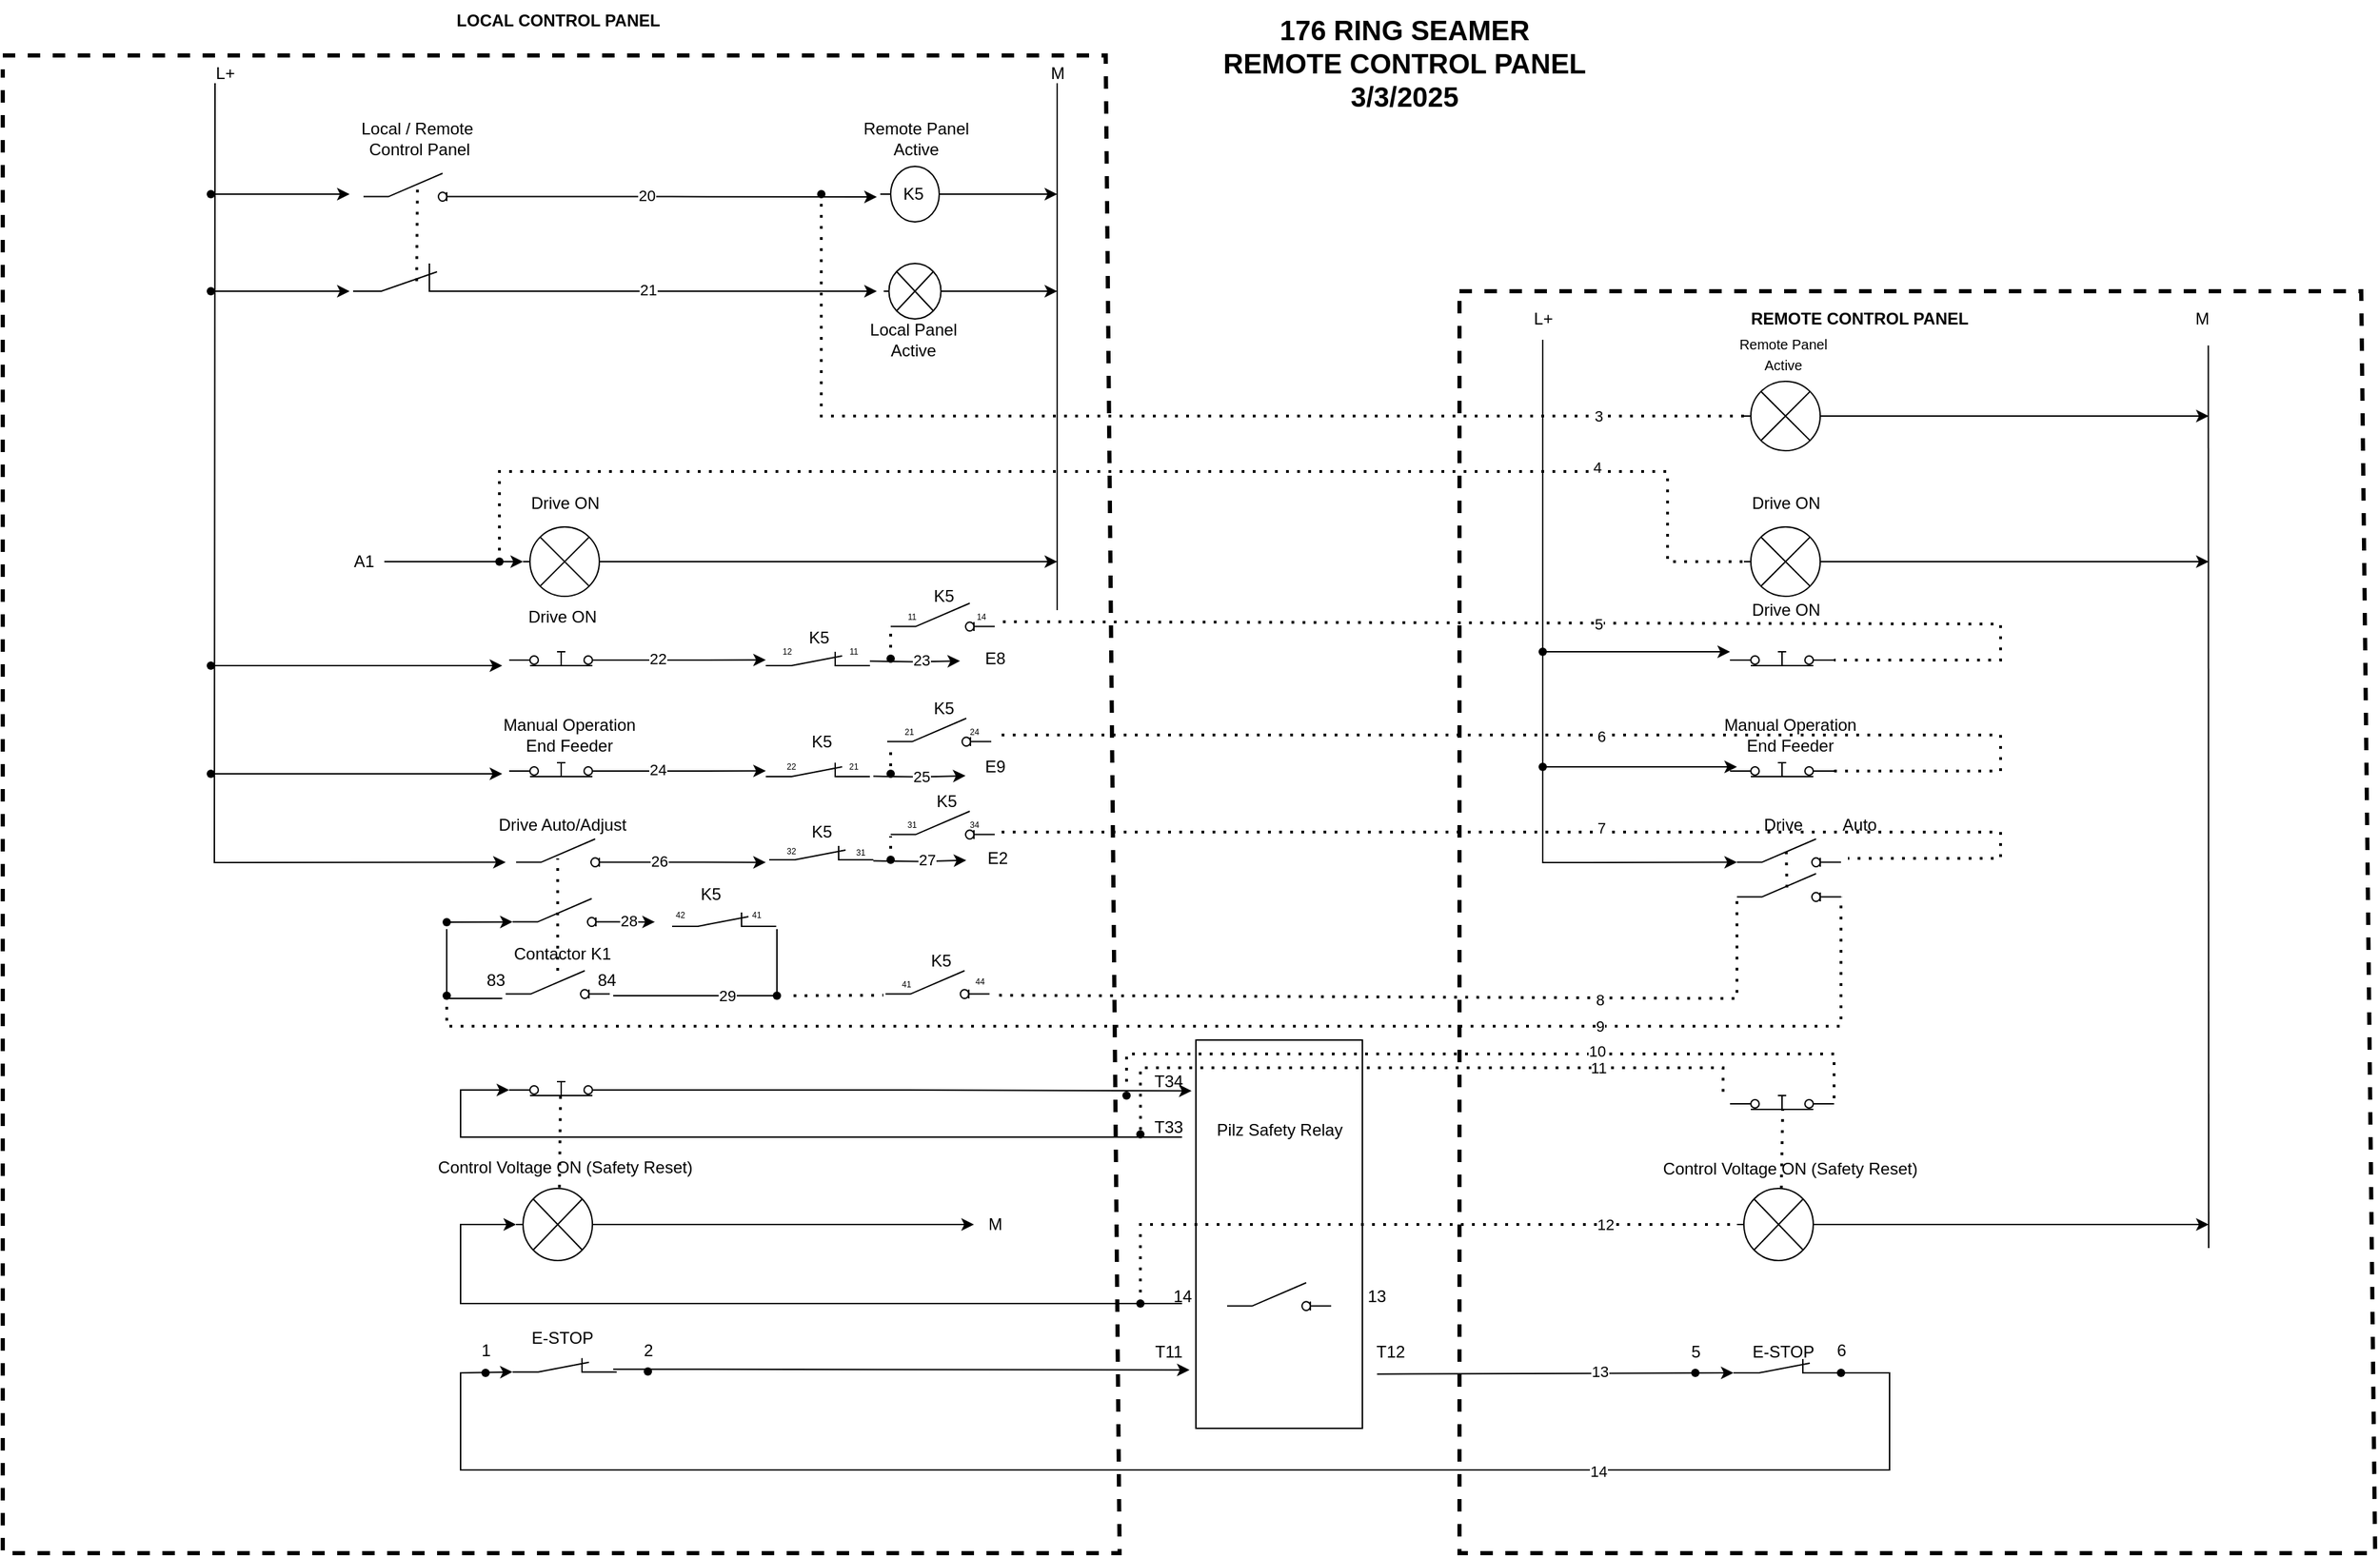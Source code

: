 <mxfile version="26.0.16">
  <diagram name="Page-1" id="7e0a89b8-554c-2b80-1dc8-d5c74ca68de4">
    <mxGraphModel dx="1007" dy="530" grid="1" gridSize="10" guides="1" tooltips="1" connect="1" arrows="1" fold="1" page="1" pageScale="1" pageWidth="1100" pageHeight="850" background="none" math="0" shadow="0">
      <root>
        <mxCell id="0" />
        <mxCell id="1" parent="0" />
        <mxCell id="Ag3VdjHSmlATeRVqTq6J-32" style="edgeStyle=orthogonalEdgeStyle;rounded=0;orthogonalLoop=1;jettySize=auto;html=1;exitX=1;exitY=0.8;exitDx=0;exitDy=0;" parent="1" source="r-EeKwnptwa9FQMb00Me-15" edge="1">
          <mxGeometry relative="1" as="geometry">
            <mxPoint x="630" y="655.926" as="targetPoint" />
          </mxGeometry>
        </mxCell>
        <mxCell id="Ag3VdjHSmlATeRVqTq6J-33" value="22" style="edgeLabel;html=1;align=center;verticalAlign=middle;resizable=0;points=[];" parent="Ag3VdjHSmlATeRVqTq6J-32" vertex="1" connectable="0">
          <mxGeometry x="-0.428" y="1" relative="1" as="geometry">
            <mxPoint as="offset" />
          </mxGeometry>
        </mxCell>
        <mxCell id="r-EeKwnptwa9FQMb00Me-15" value="" style="html=1;shape=mxgraph.electrical.electro-mechanical.pushbutton;aspect=fixed;elSwitchState=on;" parent="1" vertex="1">
          <mxGeometry x="445" y="640" width="75" height="20" as="geometry" />
        </mxCell>
        <mxCell id="Lt-rA-gwOGAa3oN7aSRD-25" style="edgeStyle=orthogonalEdgeStyle;rounded=0;orthogonalLoop=1;jettySize=auto;html=1;exitX=1;exitY=0.8;exitDx=0;exitDy=0;entryX=-0.026;entryY=0.131;entryDx=0;entryDy=0;entryPerimeter=0;" edge="1" parent="1" source="r-EeKwnptwa9FQMb00Me-16" target="IDQg8fl6bIcZGyg7sgiW-77">
          <mxGeometry relative="1" as="geometry">
            <mxPoint x="820" y="965.759" as="targetPoint" />
          </mxGeometry>
        </mxCell>
        <mxCell id="r-EeKwnptwa9FQMb00Me-16" value="" style="html=1;shape=mxgraph.electrical.electro-mechanical.pushbutton;aspect=fixed;elSwitchState=on;" parent="1" vertex="1">
          <mxGeometry x="445" y="950" width="75" height="20" as="geometry" />
        </mxCell>
        <mxCell id="r-EeKwnptwa9FQMb00Me-78" value="Drive ON" style="text;html=1;align=center;verticalAlign=middle;resizable=0;points=[];autosize=1;strokeColor=none;fillColor=none;" parent="1" vertex="1">
          <mxGeometry x="447.5" y="610" width="70" height="30" as="geometry" />
        </mxCell>
        <mxCell id="r-EeKwnptwa9FQMb00Me-79" value="&lt;div&gt;Manual Operation&lt;/div&gt;End Feeder" style="text;html=1;align=center;verticalAlign=middle;resizable=0;points=[];autosize=1;strokeColor=none;fillColor=none;" parent="1" vertex="1">
          <mxGeometry x="427.5" y="690" width="120" height="40" as="geometry" />
        </mxCell>
        <mxCell id="r-EeKwnptwa9FQMb00Me-81" value="Drive Auto/Adjust" style="text;html=1;align=center;verticalAlign=middle;resizable=0;points=[];autosize=1;strokeColor=none;fillColor=none;" parent="1" vertex="1">
          <mxGeometry x="422.5" y="760" width="120" height="30" as="geometry" />
        </mxCell>
        <mxCell id="r-EeKwnptwa9FQMb00Me-86" value="L+" style="text;html=1;align=center;verticalAlign=middle;resizable=0;points=[];autosize=1;strokeColor=none;fillColor=none;" parent="1" vertex="1">
          <mxGeometry x="220" y="218" width="40" height="30" as="geometry" />
        </mxCell>
        <mxCell id="r-EeKwnptwa9FQMb00Me-96" value="&lt;b&gt;LOCAL CONTROL PANEL&lt;/b&gt;" style="text;html=1;align=center;verticalAlign=middle;resizable=0;points=[];autosize=1;strokeColor=none;fillColor=none;" parent="1" vertex="1">
          <mxGeometry x="395" y="180" width="170" height="30" as="geometry" />
        </mxCell>
        <mxCell id="Pc5fEkgWnDJ0rDliruo7-10" value="E8" style="text;html=1;align=center;verticalAlign=middle;resizable=0;points=[];autosize=1;strokeColor=none;fillColor=none;" parent="1" vertex="1">
          <mxGeometry x="775" y="640" width="40" height="30" as="geometry" />
        </mxCell>
        <mxCell id="Pc5fEkgWnDJ0rDliruo7-13" value="&amp;nbsp;E2" style="text;html=1;align=center;verticalAlign=middle;resizable=0;points=[];autosize=1;strokeColor=none;fillColor=none;" parent="1" vertex="1">
          <mxGeometry x="775" y="784" width="40" height="30" as="geometry" />
        </mxCell>
        <mxCell id="Ag3VdjHSmlATeRVqTq6J-117" style="edgeStyle=orthogonalEdgeStyle;rounded=0;orthogonalLoop=1;jettySize=auto;html=1;exitX=1;exitY=0.84;exitDx=0;exitDy=0;" parent="1" source="tsztMEHzvPIrC_lY6xDu-1" edge="1">
          <mxGeometry relative="1" as="geometry">
            <mxPoint x="630" y="801.852" as="targetPoint" />
          </mxGeometry>
        </mxCell>
        <mxCell id="Ag3VdjHSmlATeRVqTq6J-148" value="26" style="edgeLabel;html=1;align=center;verticalAlign=middle;resizable=0;points=[];" parent="Ag3VdjHSmlATeRVqTq6J-117" vertex="1" connectable="0">
          <mxGeometry x="-0.466" y="1" relative="1" as="geometry">
            <mxPoint as="offset" />
          </mxGeometry>
        </mxCell>
        <mxCell id="tsztMEHzvPIrC_lY6xDu-1" value="" style="html=1;shape=mxgraph.electrical.electro-mechanical.switchDisconnector;aspect=fixed;elSwitchState=off;" parent="1" vertex="1">
          <mxGeometry x="450" y="785" width="75" height="20" as="geometry" />
        </mxCell>
        <mxCell id="tsztMEHzvPIrC_lY6xDu-2" value="" style="html=1;shape=mxgraph.electrical.electro-mechanical.switchDisconnector;aspect=fixed;elSwitchState=off;" parent="1" vertex="1">
          <mxGeometry x="447.5" y="828" width="75" height="20" as="geometry" />
        </mxCell>
        <mxCell id="Ag3VdjHSmlATeRVqTq6J-118" style="edgeStyle=orthogonalEdgeStyle;rounded=0;orthogonalLoop=1;jettySize=auto;html=1;exitX=1;exitY=0.8;exitDx=0;exitDy=0;" parent="1" source="tsztMEHzvPIrC_lY6xDu-5" edge="1">
          <mxGeometry relative="1" as="geometry">
            <mxPoint x="630" y="735.926" as="targetPoint" />
          </mxGeometry>
        </mxCell>
        <mxCell id="Ag3VdjHSmlATeRVqTq6J-147" value="24" style="edgeLabel;html=1;align=center;verticalAlign=middle;resizable=0;points=[];" parent="Ag3VdjHSmlATeRVqTq6J-118" vertex="1" connectable="0">
          <mxGeometry x="-0.417" y="1" relative="1" as="geometry">
            <mxPoint as="offset" />
          </mxGeometry>
        </mxCell>
        <mxCell id="tsztMEHzvPIrC_lY6xDu-5" value="" style="html=1;shape=mxgraph.electrical.electro-mechanical.pushbutton;aspect=fixed;elSwitchState=on;" parent="1" vertex="1">
          <mxGeometry x="445" y="720" width="75" height="20" as="geometry" />
        </mxCell>
        <mxCell id="tsztMEHzvPIrC_lY6xDu-9" value="E9" style="text;html=1;align=center;verticalAlign=middle;resizable=0;points=[];autosize=1;strokeColor=none;fillColor=none;" parent="1" vertex="1">
          <mxGeometry x="775" y="718" width="40" height="30" as="geometry" />
        </mxCell>
        <mxCell id="tsztMEHzvPIrC_lY6xDu-10" value="" style="pointerEvents=1;verticalLabelPosition=bottom;shadow=0;dashed=0;align=center;html=1;verticalAlign=top;shape=mxgraph.electrical.electro-mechanical.break_contact;" parent="1" vertex="1">
          <mxGeometry x="447.5" y="1159.33" width="75" height="10" as="geometry" />
        </mxCell>
        <mxCell id="tsztMEHzvPIrC_lY6xDu-11" value="E-STOP" style="text;html=1;align=center;verticalAlign=middle;resizable=0;points=[];autosize=1;strokeColor=none;fillColor=none;" parent="1" vertex="1">
          <mxGeometry x="447.5" y="1130" width="70" height="30" as="geometry" />
        </mxCell>
        <mxCell id="IDQg8fl6bIcZGyg7sgiW-20" value="Contactor&amp;nbsp;&lt;span style=&quot;background-color: transparent; color: light-dark(rgb(0, 0, 0), rgb(255, 255, 255));&quot;&gt;K1&lt;/span&gt;" style="text;html=1;align=center;verticalAlign=middle;resizable=0;points=[];autosize=1;strokeColor=none;fillColor=none;" parent="1" vertex="1">
          <mxGeometry x="437.5" y="853" width="90" height="30" as="geometry" />
        </mxCell>
        <mxCell id="IDQg8fl6bIcZGyg7sgiW-25" value="" style="endArrow=classic;html=1;rounded=0;exitX=0.223;exitY=0.523;exitDx=0;exitDy=0;exitPerimeter=0;entryX=0;entryY=0.84;entryDx=0;entryDy=0;" parent="1" source="IDQg8fl6bIcZGyg7sgiW-26" target="tsztMEHzvPIrC_lY6xDu-2" edge="1">
          <mxGeometry width="50" height="50" relative="1" as="geometry">
            <mxPoint x="360" y="830" as="sourcePoint" />
            <mxPoint x="450" y="830" as="targetPoint" />
          </mxGeometry>
        </mxCell>
        <mxCell id="IDQg8fl6bIcZGyg7sgiW-26" value="" style="shape=waypoint;sketch=0;fillStyle=solid;size=6;pointerEvents=1;points=[];fillColor=none;resizable=0;rotatable=0;perimeter=centerPerimeter;snapToPoint=1;" parent="1" vertex="1">
          <mxGeometry x="390" y="835" width="20" height="20" as="geometry" />
        </mxCell>
        <mxCell id="IDQg8fl6bIcZGyg7sgiW-27" value="" style="html=1;shape=mxgraph.electrical.electro-mechanical.switchDisconnector;aspect=fixed;elSwitchState=off;" parent="1" vertex="1">
          <mxGeometry x="442.5" y="880" width="75" height="20" as="geometry" />
        </mxCell>
        <mxCell id="IDQg8fl6bIcZGyg7sgiW-35" value="83" style="text;html=1;align=center;verticalAlign=middle;resizable=0;points=[];autosize=1;strokeColor=none;fillColor=none;" parent="1" vertex="1">
          <mxGeometry x="415" y="872" width="40" height="30" as="geometry" />
        </mxCell>
        <mxCell id="IDQg8fl6bIcZGyg7sgiW-36" value="84" style="text;html=1;align=center;verticalAlign=middle;resizable=0;points=[];autosize=1;strokeColor=none;fillColor=none;" parent="1" vertex="1">
          <mxGeometry x="495" y="872" width="40" height="30" as="geometry" />
        </mxCell>
        <mxCell id="IDQg8fl6bIcZGyg7sgiW-40" value="" style="endArrow=classic;html=1;rounded=0;entryX=0;entryY=0.8;entryDx=0;entryDy=0;" parent="1" target="r-EeKwnptwa9FQMb00Me-16" edge="1">
          <mxGeometry width="50" height="50" relative="1" as="geometry">
            <mxPoint x="930" y="1000" as="sourcePoint" />
            <mxPoint x="442.5" y="979" as="targetPoint" />
            <Array as="points">
              <mxPoint x="410" y="1000" />
              <mxPoint x="410" y="966" />
            </Array>
          </mxGeometry>
        </mxCell>
        <mxCell id="IDQg8fl6bIcZGyg7sgiW-42" value="T33" style="text;html=1;align=center;verticalAlign=middle;resizable=0;points=[];autosize=1;strokeColor=none;fillColor=none;" parent="1" vertex="1">
          <mxGeometry x="900" y="978" width="40" height="30" as="geometry" />
        </mxCell>
        <mxCell id="IDQg8fl6bIcZGyg7sgiW-43" value="T34" style="text;html=1;align=center;verticalAlign=middle;resizable=0;points=[];autosize=1;strokeColor=none;fillColor=none;" parent="1" vertex="1">
          <mxGeometry x="900" y="945" width="40" height="30" as="geometry" />
        </mxCell>
        <mxCell id="IDQg8fl6bIcZGyg7sgiW-45" value="" style="endArrow=classic;html=1;rounded=0;entryX=0.886;entryY=0.93;entryDx=0;entryDy=0;entryPerimeter=0;" parent="1" target="IDQg8fl6bIcZGyg7sgiW-172" edge="1">
          <mxGeometry width="50" height="50" relative="1" as="geometry">
            <mxPoint x="520" y="1167.33" as="sourcePoint" />
            <mxPoint x="780" y="1167.33" as="targetPoint" />
          </mxGeometry>
        </mxCell>
        <mxCell id="IDQg8fl6bIcZGyg7sgiW-46" value="" style="endArrow=classic;html=1;rounded=0;entryX=0;entryY=1;entryDx=0;entryDy=0;entryPerimeter=0;exitX=1;exitY=1;exitDx=0;exitDy=0;exitPerimeter=0;" parent="1" source="IDQg8fl6bIcZGyg7sgiW-108" target="tsztMEHzvPIrC_lY6xDu-10" edge="1">
          <mxGeometry width="50" height="50" relative="1" as="geometry">
            <mxPoint x="1420" y="1180" as="sourcePoint" />
            <mxPoint x="350" y="1127.33" as="targetPoint" />
            <Array as="points">
              <mxPoint x="1440" y="1170" />
              <mxPoint x="1440" y="1240" />
              <mxPoint x="410" y="1240" />
              <mxPoint x="410" y="1170" />
            </Array>
          </mxGeometry>
        </mxCell>
        <mxCell id="IDQg8fl6bIcZGyg7sgiW-202" value="14" style="edgeLabel;html=1;align=center;verticalAlign=middle;resizable=0;points=[];" parent="IDQg8fl6bIcZGyg7sgiW-46" vertex="1" connectable="0">
          <mxGeometry x="-0.894" relative="1" as="geometry">
            <mxPoint x="-210" y="42" as="offset" />
          </mxGeometry>
        </mxCell>
        <mxCell id="IDQg8fl6bIcZGyg7sgiW-71" style="edgeStyle=orthogonalEdgeStyle;rounded=0;orthogonalLoop=1;jettySize=auto;html=1;exitX=1;exitY=0.5;exitDx=0;exitDy=0;exitPerimeter=0;entryX=0.132;entryY=0.591;entryDx=0;entryDy=0;entryPerimeter=0;" parent="1" source="IDQg8fl6bIcZGyg7sgiW-49" edge="1">
          <mxGeometry relative="1" as="geometry">
            <mxPoint x="840.0" y="585" as="targetPoint" />
          </mxGeometry>
        </mxCell>
        <mxCell id="IDQg8fl6bIcZGyg7sgiW-49" value="" style="pointerEvents=1;verticalLabelPosition=bottom;shadow=0;dashed=0;align=center;html=1;verticalAlign=top;shape=mxgraph.electrical.miscellaneous.light_bulb;" parent="1" vertex="1">
          <mxGeometry x="455" y="560" width="60" height="50" as="geometry" />
        </mxCell>
        <mxCell id="IDQg8fl6bIcZGyg7sgiW-50" value="" style="pointerEvents=1;verticalLabelPosition=bottom;shadow=0;dashed=0;align=center;html=1;verticalAlign=top;shape=mxgraph.electrical.miscellaneous.light_bulb;" parent="1" vertex="1">
          <mxGeometry x="450" y="1037" width="60" height="52" as="geometry" />
        </mxCell>
        <mxCell id="IDQg8fl6bIcZGyg7sgiW-51" value="Drive ON" style="text;html=1;align=center;verticalAlign=middle;resizable=0;points=[];autosize=1;strokeColor=none;fillColor=none;" parent="1" vertex="1">
          <mxGeometry x="450" y="528" width="70" height="30" as="geometry" />
        </mxCell>
        <mxCell id="IDQg8fl6bIcZGyg7sgiW-53" value="Control Voltage ON (Safety Reset)" style="text;html=1;align=center;verticalAlign=middle;resizable=0;points=[];autosize=1;strokeColor=none;fillColor=none;" parent="1" vertex="1">
          <mxGeometry x="380" y="1007" width="210" height="30" as="geometry" />
        </mxCell>
        <mxCell id="IDQg8fl6bIcZGyg7sgiW-56" value="" style="endArrow=classic;html=1;rounded=0;entryX=0;entryY=0.5;entryDx=0;entryDy=0;entryPerimeter=0;" parent="1" target="IDQg8fl6bIcZGyg7sgiW-49" edge="1">
          <mxGeometry width="50" height="50" relative="1" as="geometry">
            <mxPoint x="355" y="585" as="sourcePoint" />
            <mxPoint x="365" y="540" as="targetPoint" />
          </mxGeometry>
        </mxCell>
        <mxCell id="IDQg8fl6bIcZGyg7sgiW-58" value="A1" style="text;html=1;align=center;verticalAlign=middle;resizable=0;points=[];autosize=1;strokeColor=none;fillColor=none;" parent="1" vertex="1">
          <mxGeometry x="320" y="570" width="40" height="30" as="geometry" />
        </mxCell>
        <mxCell id="IDQg8fl6bIcZGyg7sgiW-59" value="" style="endArrow=classic;html=1;rounded=0;entryX=0;entryY=0.5;entryDx=0;entryDy=0;entryPerimeter=0;" parent="1" target="IDQg8fl6bIcZGyg7sgiW-50" edge="1">
          <mxGeometry width="50" height="50" relative="1" as="geometry">
            <mxPoint x="930" y="1120" as="sourcePoint" />
            <mxPoint x="350" y="1008" as="targetPoint" />
            <Array as="points">
              <mxPoint x="410" y="1120" />
              <mxPoint x="410" y="1063" />
            </Array>
          </mxGeometry>
        </mxCell>
        <mxCell id="IDQg8fl6bIcZGyg7sgiW-68" style="edgeStyle=orthogonalEdgeStyle;rounded=0;orthogonalLoop=1;jettySize=auto;html=1;exitX=1;exitY=0.5;exitDx=0;exitDy=0;exitPerimeter=0;entryX=0;entryY=0.5;entryDx=0;entryDy=0;entryPerimeter=0;" parent="1" source="IDQg8fl6bIcZGyg7sgiW-50" target="IDQg8fl6bIcZGyg7sgiW-80" edge="1">
          <mxGeometry relative="1" as="geometry">
            <mxPoint x="720" y="1063" as="targetPoint" />
          </mxGeometry>
        </mxCell>
        <mxCell id="IDQg8fl6bIcZGyg7sgiW-77" value="" style="rounded=0;whiteSpace=wrap;html=1;" parent="1" vertex="1">
          <mxGeometry x="940" y="930" width="120" height="280" as="geometry" />
        </mxCell>
        <mxCell id="IDQg8fl6bIcZGyg7sgiW-79" value="14" style="text;html=1;align=center;verticalAlign=middle;resizable=0;points=[];autosize=1;strokeColor=none;fillColor=none;" parent="1" vertex="1">
          <mxGeometry x="910" y="1100" width="40" height="30" as="geometry" />
        </mxCell>
        <mxCell id="IDQg8fl6bIcZGyg7sgiW-80" value="M" style="text;html=1;align=center;verticalAlign=middle;resizable=0;points=[];autosize=1;strokeColor=none;fillColor=none;" parent="1" vertex="1">
          <mxGeometry x="780" y="1048" width="30" height="30" as="geometry" />
        </mxCell>
        <mxCell id="IDQg8fl6bIcZGyg7sgiW-81" value="" style="html=1;shape=mxgraph.electrical.electro-mechanical.switchDisconnector;aspect=fixed;elSwitchState=off;" parent="1" vertex="1">
          <mxGeometry x="962.5" y="1105" width="75" height="20" as="geometry" />
        </mxCell>
        <mxCell id="IDQg8fl6bIcZGyg7sgiW-82" value="13" style="text;html=1;align=center;verticalAlign=middle;resizable=0;points=[];autosize=1;strokeColor=none;fillColor=none;" parent="1" vertex="1">
          <mxGeometry x="1050" y="1100" width="40" height="30" as="geometry" />
        </mxCell>
        <mxCell id="IDQg8fl6bIcZGyg7sgiW-86" value="" style="html=1;shape=mxgraph.electrical.electro-mechanical.pushbutton;aspect=fixed;elSwitchState=on;" parent="1" vertex="1">
          <mxGeometry x="1325" y="640" width="75" height="20" as="geometry" />
        </mxCell>
        <mxCell id="IDQg8fl6bIcZGyg7sgiW-87" value="" style="html=1;shape=mxgraph.electrical.electro-mechanical.pushbutton;aspect=fixed;elSwitchState=on;" parent="1" vertex="1">
          <mxGeometry x="1325" y="960" width="75" height="20" as="geometry" />
        </mxCell>
        <mxCell id="IDQg8fl6bIcZGyg7sgiW-88" style="edgeStyle=orthogonalEdgeStyle;rounded=0;orthogonalLoop=1;jettySize=auto;html=1;" parent="1" source="IDQg8fl6bIcZGyg7sgiW-89" edge="1">
          <mxGeometry relative="1" as="geometry">
            <mxPoint x="1330" y="733" as="targetPoint" />
          </mxGeometry>
        </mxCell>
        <mxCell id="IDQg8fl6bIcZGyg7sgiW-89" value="" style="shape=waypoint;sketch=0;fillStyle=solid;size=6;pointerEvents=1;points=[];fillColor=none;resizable=0;rotatable=0;perimeter=centerPerimeter;snapToPoint=1;" parent="1" vertex="1">
          <mxGeometry x="1180" y="723" width="20" height="20" as="geometry" />
        </mxCell>
        <mxCell id="IDQg8fl6bIcZGyg7sgiW-90" style="edgeStyle=orthogonalEdgeStyle;rounded=0;orthogonalLoop=1;jettySize=auto;html=1;" parent="1" source="IDQg8fl6bIcZGyg7sgiW-92" target="IDQg8fl6bIcZGyg7sgiW-86" edge="1">
          <mxGeometry relative="1" as="geometry" />
        </mxCell>
        <mxCell id="IDQg8fl6bIcZGyg7sgiW-92" value="" style="shape=waypoint;sketch=0;fillStyle=solid;size=6;pointerEvents=1;points=[];fillColor=none;resizable=0;rotatable=0;perimeter=centerPerimeter;snapToPoint=1;" parent="1" vertex="1">
          <mxGeometry x="1180" y="640" width="20" height="20" as="geometry" />
        </mxCell>
        <mxCell id="IDQg8fl6bIcZGyg7sgiW-93" value="Drive ON" style="text;html=1;align=center;verticalAlign=middle;resizable=0;points=[];autosize=1;strokeColor=none;fillColor=none;" parent="1" vertex="1">
          <mxGeometry x="1330" y="605" width="70" height="30" as="geometry" />
        </mxCell>
        <mxCell id="IDQg8fl6bIcZGyg7sgiW-94" value="&lt;div&gt;Manual Operation&lt;/div&gt;End Feeder" style="text;html=1;align=center;verticalAlign=middle;resizable=0;points=[];autosize=1;strokeColor=none;fillColor=none;" parent="1" vertex="1">
          <mxGeometry x="1307.5" y="690" width="120" height="40" as="geometry" />
        </mxCell>
        <mxCell id="IDQg8fl6bIcZGyg7sgiW-95" value="Drive" style="text;html=1;align=center;verticalAlign=middle;resizable=0;points=[];autosize=1;strokeColor=none;fillColor=none;" parent="1" vertex="1">
          <mxGeometry x="1337.5" y="760" width="50" height="30" as="geometry" />
        </mxCell>
        <mxCell id="IDQg8fl6bIcZGyg7sgiW-98" value="Auto" style="text;html=1;align=center;verticalAlign=middle;resizable=0;points=[];autosize=1;strokeColor=none;fillColor=none;" parent="1" vertex="1">
          <mxGeometry x="1392.5" y="760" width="50" height="30" as="geometry" />
        </mxCell>
        <mxCell id="IDQg8fl6bIcZGyg7sgiW-101" value="" style="html=1;shape=mxgraph.electrical.electro-mechanical.switchDisconnector;aspect=fixed;elSwitchState=off;" parent="1" vertex="1">
          <mxGeometry x="1330" y="785" width="75" height="20" as="geometry" />
        </mxCell>
        <mxCell id="IDQg8fl6bIcZGyg7sgiW-104" value="" style="html=1;shape=mxgraph.electrical.electro-mechanical.switchDisconnector;aspect=fixed;elSwitchState=off;" parent="1" vertex="1">
          <mxGeometry x="1330" y="810" width="75" height="20" as="geometry" />
        </mxCell>
        <mxCell id="IDQg8fl6bIcZGyg7sgiW-105" value="" style="html=1;shape=mxgraph.electrical.electro-mechanical.pushbutton;aspect=fixed;elSwitchState=on;" parent="1" vertex="1">
          <mxGeometry x="1325" y="720" width="75" height="20" as="geometry" />
        </mxCell>
        <mxCell id="IDQg8fl6bIcZGyg7sgiW-108" value="" style="pointerEvents=1;verticalLabelPosition=bottom;shadow=0;dashed=0;align=center;html=1;verticalAlign=top;shape=mxgraph.electrical.electro-mechanical.break_contact;" parent="1" vertex="1">
          <mxGeometry x="1327.5" y="1160" width="75" height="10" as="geometry" />
        </mxCell>
        <mxCell id="IDQg8fl6bIcZGyg7sgiW-109" value="E-STOP" style="text;html=1;align=center;verticalAlign=middle;resizable=0;points=[];autosize=1;strokeColor=none;fillColor=none;" parent="1" vertex="1">
          <mxGeometry x="1327.5" y="1140" width="70" height="30" as="geometry" />
        </mxCell>
        <mxCell id="IDQg8fl6bIcZGyg7sgiW-122" value="" style="endArrow=classic;html=1;rounded=0;entryX=0;entryY=1;entryDx=0;entryDy=0;entryPerimeter=0;exitX=0.265;exitY=1.052;exitDx=0;exitDy=0;exitPerimeter=0;" parent="1" target="IDQg8fl6bIcZGyg7sgiW-108" edge="1">
          <mxGeometry width="50" height="50" relative="1" as="geometry">
            <mxPoint x="1070.6" y="1170.89" as="sourcePoint" />
            <mxPoint x="1230" y="1138" as="targetPoint" />
          </mxGeometry>
        </mxCell>
        <mxCell id="IDQg8fl6bIcZGyg7sgiW-201" value="13" style="edgeLabel;html=1;align=center;verticalAlign=middle;resizable=0;points=[];" parent="IDQg8fl6bIcZGyg7sgiW-122" vertex="1" connectable="0">
          <mxGeometry x="0.517" relative="1" as="geometry">
            <mxPoint x="-35" y="-1" as="offset" />
          </mxGeometry>
        </mxCell>
        <mxCell id="IDQg8fl6bIcZGyg7sgiW-123" style="edgeStyle=orthogonalEdgeStyle;rounded=0;orthogonalLoop=1;jettySize=auto;html=1;exitX=1;exitY=0.5;exitDx=0;exitDy=0;exitPerimeter=0;" parent="1" source="IDQg8fl6bIcZGyg7sgiW-124" edge="1">
          <mxGeometry relative="1" as="geometry">
            <mxPoint x="1670" y="585" as="targetPoint" />
          </mxGeometry>
        </mxCell>
        <mxCell id="IDQg8fl6bIcZGyg7sgiW-124" value="" style="pointerEvents=1;verticalLabelPosition=bottom;shadow=0;dashed=0;align=center;html=1;verticalAlign=top;shape=mxgraph.electrical.miscellaneous.light_bulb;" parent="1" vertex="1">
          <mxGeometry x="1335" y="560" width="60" height="50" as="geometry" />
        </mxCell>
        <mxCell id="IDQg8fl6bIcZGyg7sgiW-125" value="" style="pointerEvents=1;verticalLabelPosition=bottom;shadow=0;dashed=0;align=center;html=1;verticalAlign=top;shape=mxgraph.electrical.miscellaneous.light_bulb;" parent="1" vertex="1">
          <mxGeometry x="1330" y="1037" width="60" height="52" as="geometry" />
        </mxCell>
        <mxCell id="IDQg8fl6bIcZGyg7sgiW-126" value="Drive ON" style="text;html=1;align=center;verticalAlign=middle;resizable=0;points=[];autosize=1;strokeColor=none;fillColor=none;" parent="1" vertex="1">
          <mxGeometry x="1330" y="528" width="70" height="30" as="geometry" />
        </mxCell>
        <mxCell id="IDQg8fl6bIcZGyg7sgiW-127" value="Control Voltage ON (Safety Reset)" style="text;html=1;align=center;verticalAlign=middle;resizable=0;points=[];autosize=1;strokeColor=none;fillColor=none;" parent="1" vertex="1">
          <mxGeometry x="1262.5" y="1008" width="210" height="30" as="geometry" />
        </mxCell>
        <mxCell id="IDQg8fl6bIcZGyg7sgiW-132" style="edgeStyle=orthogonalEdgeStyle;rounded=0;orthogonalLoop=1;jettySize=auto;html=1;exitX=1;exitY=0.5;exitDx=0;exitDy=0;exitPerimeter=0;" parent="1" source="IDQg8fl6bIcZGyg7sgiW-125" edge="1">
          <mxGeometry relative="1" as="geometry">
            <mxPoint x="1670" y="1063" as="targetPoint" />
          </mxGeometry>
        </mxCell>
        <mxCell id="IDQg8fl6bIcZGyg7sgiW-134" value="M" style="text;html=1;align=center;verticalAlign=middle;resizable=0;points=[];autosize=1;strokeColor=none;fillColor=none;" parent="1" vertex="1">
          <mxGeometry x="1650" y="395" width="30" height="30" as="geometry" />
        </mxCell>
        <mxCell id="IDQg8fl6bIcZGyg7sgiW-135" value="" style="endArrow=none;dashed=1;html=1;dashPattern=1 3;strokeWidth=2;rounded=0;exitX=0.5;exitY=0.25;exitDx=0;exitDy=0;exitPerimeter=0;entryX=0;entryY=0.5;entryDx=0;entryDy=0;entryPerimeter=0;" parent="1" source="IDQg8fl6bIcZGyg7sgiW-136" target="IDQg8fl6bIcZGyg7sgiW-124" edge="1">
          <mxGeometry width="50" height="50" relative="1" as="geometry">
            <mxPoint x="435" y="580" as="sourcePoint" />
            <mxPoint x="1280" y="580" as="targetPoint" />
            <Array as="points">
              <mxPoint x="438" y="520" />
              <mxPoint x="1280" y="520" />
              <mxPoint x="1280" y="585" />
            </Array>
          </mxGeometry>
        </mxCell>
        <mxCell id="Ag3VdjHSmlATeRVqTq6J-139" value="4" style="edgeLabel;html=1;align=center;verticalAlign=middle;resizable=0;points=[];" parent="IDQg8fl6bIcZGyg7sgiW-135" vertex="1" connectable="0">
          <mxGeometry x="0.667" y="3" relative="1" as="geometry">
            <mxPoint as="offset" />
          </mxGeometry>
        </mxCell>
        <mxCell id="IDQg8fl6bIcZGyg7sgiW-136" value="" style="shape=waypoint;sketch=0;fillStyle=solid;size=6;pointerEvents=1;points=[];fillColor=none;resizable=0;rotatable=0;perimeter=centerPerimeter;snapToPoint=1;" parent="1" vertex="1">
          <mxGeometry x="428" y="575" width="20" height="20" as="geometry" />
        </mxCell>
        <mxCell id="IDQg8fl6bIcZGyg7sgiW-137" value="&lt;b&gt;REMOTE CONTROL PANEL&lt;/b&gt;" style="text;html=1;align=center;verticalAlign=middle;resizable=0;points=[];autosize=1;strokeColor=none;fillColor=none;" parent="1" vertex="1">
          <mxGeometry x="1327.5" y="395" width="180" height="30" as="geometry" />
        </mxCell>
        <mxCell id="IDQg8fl6bIcZGyg7sgiW-138" value="" style="endArrow=none;dashed=1;html=1;dashPattern=1 3;strokeWidth=2;rounded=0;entryX=0;entryY=0.5;entryDx=0;entryDy=0;entryPerimeter=0;" parent="1" source="Lt-rA-gwOGAa3oN7aSRD-10" target="IDQg8fl6bIcZGyg7sgiW-125" edge="1">
          <mxGeometry width="50" height="50" relative="1" as="geometry">
            <mxPoint x="900" y="1120" as="sourcePoint" />
            <mxPoint x="920" y="1070" as="targetPoint" />
            <Array as="points">
              <mxPoint x="900" y="1063" />
            </Array>
          </mxGeometry>
        </mxCell>
        <mxCell id="IDQg8fl6bIcZGyg7sgiW-200" value="12" style="edgeLabel;html=1;align=center;verticalAlign=middle;resizable=0;points=[];" parent="IDQg8fl6bIcZGyg7sgiW-138" vertex="1" connectable="0">
          <mxGeometry x="0.741" relative="1" as="geometry">
            <mxPoint x="-32" as="offset" />
          </mxGeometry>
        </mxCell>
        <mxCell id="IDQg8fl6bIcZGyg7sgiW-139" value="" style="endArrow=none;dashed=1;html=1;dashPattern=1 3;strokeWidth=2;rounded=0;entryDx=0;entryDy=0;entryPerimeter=0;" parent="1" edge="1">
          <mxGeometry width="50" height="50" relative="1" as="geometry">
            <mxPoint x="870" y="1120" as="sourcePoint" />
            <mxPoint x="870.0" y="1120" as="targetPoint" />
            <Array as="points" />
          </mxGeometry>
        </mxCell>
        <mxCell id="IDQg8fl6bIcZGyg7sgiW-143" value="" style="endArrow=none;dashed=1;html=1;dashPattern=1 3;strokeWidth=2;rounded=0;exitX=0.003;exitY=0.558;exitDx=0;exitDy=0;exitPerimeter=0;" parent="1" edge="1" source="IDQg8fl6bIcZGyg7sgiW-42">
          <mxGeometry width="50" height="50" relative="1" as="geometry">
            <mxPoint x="620" y="1020" as="sourcePoint" />
            <mxPoint x="1320" y="970" as="targetPoint" />
            <Array as="points">
              <mxPoint x="900" y="950" />
              <mxPoint x="1320" y="950" />
            </Array>
          </mxGeometry>
        </mxCell>
        <mxCell id="IDQg8fl6bIcZGyg7sgiW-199" value="11" style="edgeLabel;html=1;align=center;verticalAlign=middle;resizable=0;points=[];" parent="IDQg8fl6bIcZGyg7sgiW-143" vertex="1" connectable="0">
          <mxGeometry x="0.81" relative="1" as="geometry">
            <mxPoint x="-64" as="offset" />
          </mxGeometry>
        </mxCell>
        <mxCell id="IDQg8fl6bIcZGyg7sgiW-144" value="" style="endArrow=none;dashed=1;html=1;dashPattern=1 3;strokeWidth=2;rounded=0;entryX=1;entryY=0.8;entryDx=0;entryDy=0;" parent="1" target="IDQg8fl6bIcZGyg7sgiW-87" edge="1">
          <mxGeometry width="50" height="50" relative="1" as="geometry">
            <mxPoint x="890" y="960" as="sourcePoint" />
            <mxPoint x="1218" y="960" as="targetPoint" />
            <Array as="points">
              <mxPoint x="890" y="940" />
              <mxPoint x="1218" y="940" />
              <mxPoint x="1400" y="940" />
            </Array>
          </mxGeometry>
        </mxCell>
        <mxCell id="IDQg8fl6bIcZGyg7sgiW-198" value="10" style="edgeLabel;html=1;align=center;verticalAlign=middle;resizable=0;points=[];" parent="IDQg8fl6bIcZGyg7sgiW-144" vertex="1" connectable="0">
          <mxGeometry x="0.658" y="3" relative="1" as="geometry">
            <mxPoint x="-110" y="1" as="offset" />
          </mxGeometry>
        </mxCell>
        <mxCell id="IDQg8fl6bIcZGyg7sgiW-145" value="" style="shape=waypoint;sketch=0;fillStyle=solid;size=6;pointerEvents=1;points=[];fillColor=none;resizable=0;rotatable=0;perimeter=centerPerimeter;snapToPoint=1;" parent="1" vertex="1">
          <mxGeometry x="710" y="645" width="20" height="20" as="geometry" />
        </mxCell>
        <mxCell id="IDQg8fl6bIcZGyg7sgiW-149" value="" style="shape=waypoint;sketch=0;fillStyle=solid;size=6;pointerEvents=1;points=[];fillColor=none;resizable=0;rotatable=0;perimeter=centerPerimeter;snapToPoint=1;" parent="1" vertex="1">
          <mxGeometry x="710" y="728" width="20" height="20" as="geometry" />
        </mxCell>
        <mxCell id="IDQg8fl6bIcZGyg7sgiW-150" value="" style="shape=waypoint;sketch=0;fillStyle=solid;size=6;pointerEvents=1;points=[];fillColor=none;resizable=0;rotatable=0;perimeter=centerPerimeter;snapToPoint=1;" parent="1" vertex="1">
          <mxGeometry x="710" y="790" width="20" height="20" as="geometry" />
        </mxCell>
        <mxCell id="IDQg8fl6bIcZGyg7sgiW-164" value="Local / Remote&amp;nbsp;&lt;div&gt;Control Panel&lt;/div&gt;" style="text;html=1;align=center;verticalAlign=middle;resizable=0;points=[];autosize=1;strokeColor=none;fillColor=none;" parent="1" vertex="1">
          <mxGeometry x="325" y="260" width="110" height="40" as="geometry" />
        </mxCell>
        <mxCell id="IDQg8fl6bIcZGyg7sgiW-165" value="" style="endArrow=none;dashed=1;html=1;rounded=0;strokeWidth=3;" parent="1" edge="1">
          <mxGeometry width="50" height="50" relative="1" as="geometry">
            <mxPoint x="1130" y="390" as="sourcePoint" />
            <mxPoint x="1130" y="390" as="targetPoint" />
            <Array as="points">
              <mxPoint x="1780" y="390" />
              <mxPoint x="1790" y="1300" />
              <mxPoint x="1130" y="1300" />
            </Array>
          </mxGeometry>
        </mxCell>
        <mxCell id="IDQg8fl6bIcZGyg7sgiW-166" value="" style="endArrow=none;dashed=1;html=1;rounded=0;strokeWidth=3;" parent="1" edge="1">
          <mxGeometry width="50" height="50" relative="1" as="geometry">
            <mxPoint x="80" y="220" as="sourcePoint" />
            <mxPoint x="80" y="230" as="targetPoint" />
            <Array as="points">
              <mxPoint x="875" y="220" />
              <mxPoint x="885" y="1300" />
              <mxPoint x="80" y="1300" />
            </Array>
          </mxGeometry>
        </mxCell>
        <mxCell id="IDQg8fl6bIcZGyg7sgiW-172" value="T11" style="text;html=1;align=center;verticalAlign=middle;resizable=0;points=[];autosize=1;strokeColor=none;fillColor=none;" parent="1" vertex="1">
          <mxGeometry x="900" y="1140" width="40" height="30" as="geometry" />
        </mxCell>
        <mxCell id="IDQg8fl6bIcZGyg7sgiW-174" value="T12" style="text;html=1;align=center;verticalAlign=middle;resizable=0;points=[];autosize=1;strokeColor=none;fillColor=none;" parent="1" vertex="1">
          <mxGeometry x="1060" y="1140" width="40" height="30" as="geometry" />
        </mxCell>
        <mxCell id="IDQg8fl6bIcZGyg7sgiW-175" value="1" style="text;html=1;align=center;verticalAlign=middle;resizable=0;points=[];autosize=1;strokeColor=none;fillColor=none;" parent="1" vertex="1">
          <mxGeometry x="412.5" y="1139.33" width="30" height="30" as="geometry" />
        </mxCell>
        <mxCell id="IDQg8fl6bIcZGyg7sgiW-176" value="2" style="text;html=1;align=center;verticalAlign=middle;resizable=0;points=[];autosize=1;strokeColor=none;fillColor=none;" parent="1" vertex="1">
          <mxGeometry x="530" y="1139.33" width="30" height="30" as="geometry" />
        </mxCell>
        <mxCell id="IDQg8fl6bIcZGyg7sgiW-177" value="" style="shape=waypoint;sketch=0;fillStyle=solid;size=6;pointerEvents=1;points=[];fillColor=none;resizable=0;rotatable=0;perimeter=centerPerimeter;snapToPoint=1;" parent="1" vertex="1">
          <mxGeometry x="418" y="1160" width="20" height="20" as="geometry" />
        </mxCell>
        <mxCell id="IDQg8fl6bIcZGyg7sgiW-178" value="" style="shape=waypoint;sketch=0;fillStyle=solid;size=6;pointerEvents=1;points=[];fillColor=none;resizable=0;rotatable=0;perimeter=centerPerimeter;snapToPoint=1;" parent="1" vertex="1">
          <mxGeometry x="535" y="1159" width="20" height="20" as="geometry" />
        </mxCell>
        <mxCell id="IDQg8fl6bIcZGyg7sgiW-179" value="" style="shape=waypoint;sketch=0;fillStyle=solid;size=6;pointerEvents=1;points=[];fillColor=none;resizable=0;rotatable=0;perimeter=centerPerimeter;snapToPoint=1;" parent="1" vertex="1">
          <mxGeometry x="1290" y="1160" width="20" height="20" as="geometry" />
        </mxCell>
        <mxCell id="IDQg8fl6bIcZGyg7sgiW-180" value="" style="shape=waypoint;sketch=0;fillStyle=solid;size=6;pointerEvents=1;points=[];fillColor=none;resizable=0;rotatable=0;perimeter=centerPerimeter;snapToPoint=1;" parent="1" vertex="1">
          <mxGeometry x="1395" y="1160" width="20" height="20" as="geometry" />
        </mxCell>
        <mxCell id="IDQg8fl6bIcZGyg7sgiW-181" value="5" style="text;html=1;align=center;verticalAlign=middle;resizable=0;points=[];autosize=1;strokeColor=none;fillColor=none;" parent="1" vertex="1">
          <mxGeometry x="1285" y="1140" width="30" height="30" as="geometry" />
        </mxCell>
        <mxCell id="IDQg8fl6bIcZGyg7sgiW-182" value="6" style="text;html=1;align=center;verticalAlign=middle;resizable=0;points=[];autosize=1;strokeColor=none;fillColor=none;" parent="1" vertex="1">
          <mxGeometry x="1390" y="1139.33" width="30" height="30" as="geometry" />
        </mxCell>
        <mxCell id="IDQg8fl6bIcZGyg7sgiW-192" value="" style="shape=waypoint;sketch=0;fillStyle=solid;size=6;pointerEvents=1;points=[];fillColor=none;resizable=0;rotatable=0;perimeter=centerPerimeter;snapToPoint=1;" parent="1" vertex="1">
          <mxGeometry x="390" y="888" width="20" height="20" as="geometry" />
        </mxCell>
        <mxCell id="IDQg8fl6bIcZGyg7sgiW-195" value="" style="endArrow=none;dashed=1;html=1;dashPattern=1 3;strokeWidth=2;rounded=0;exitX=0.441;exitY=0.981;exitDx=0;exitDy=0;exitPerimeter=0;entryX=1;entryY=0.84;entryDx=0;entryDy=0;" parent="1" source="IDQg8fl6bIcZGyg7sgiW-192" target="IDQg8fl6bIcZGyg7sgiW-104" edge="1">
          <mxGeometry width="50" height="50" relative="1" as="geometry">
            <mxPoint x="390" y="930" as="sourcePoint" />
            <mxPoint x="720" y="860" as="targetPoint" />
            <Array as="points">
              <mxPoint x="400" y="920" />
              <mxPoint x="520" y="920" />
              <mxPoint x="1405" y="920" />
            </Array>
          </mxGeometry>
        </mxCell>
        <mxCell id="Ag3VdjHSmlATeRVqTq6J-144" value="9" style="edgeLabel;html=1;align=center;verticalAlign=middle;resizable=0;points=[];" parent="IDQg8fl6bIcZGyg7sgiW-195" vertex="1" connectable="0">
          <mxGeometry x="0.625" relative="1" as="geometry">
            <mxPoint x="-57" as="offset" />
          </mxGeometry>
        </mxCell>
        <mxCell id="IDQg8fl6bIcZGyg7sgiW-63" value="Pilz Safety Relay" style="text;html=1;align=center;verticalAlign=middle;resizable=0;points=[];autosize=1;strokeColor=none;fillColor=none;" parent="1" vertex="1">
          <mxGeometry x="945" y="980" width="110" height="30" as="geometry" />
        </mxCell>
        <mxCell id="IDQg8fl6bIcZGyg7sgiW-206" value="" style="endArrow=none;html=1;rounded=0;entryX=0.658;entryY=1.138;entryDx=0;entryDy=0;entryPerimeter=0;" parent="1" target="IDQg8fl6bIcZGyg7sgiW-134" edge="1">
          <mxGeometry width="50" height="50" relative="1" as="geometry">
            <mxPoint x="1670" y="1080" as="sourcePoint" />
            <mxPoint x="1670" y="560" as="targetPoint" />
          </mxGeometry>
        </mxCell>
        <mxCell id="Ag3VdjHSmlATeRVqTq6J-6" value="" style="endArrow=none;html=1;rounded=0;" parent="1" edge="1">
          <mxGeometry width="50" height="50" relative="1" as="geometry">
            <mxPoint x="840.0" y="320" as="sourcePoint" />
            <mxPoint x="840" y="240" as="targetPoint" />
          </mxGeometry>
        </mxCell>
        <mxCell id="Ag3VdjHSmlATeRVqTq6J-7" value="" style="endArrow=none;html=1;rounded=0;" parent="1" edge="1">
          <mxGeometry width="50" height="50" relative="1" as="geometry">
            <mxPoint x="840.0" y="380" as="sourcePoint" />
            <mxPoint x="840.0" y="320" as="targetPoint" />
          </mxGeometry>
        </mxCell>
        <mxCell id="Ag3VdjHSmlATeRVqTq6J-9" value="" style="endArrow=none;html=1;rounded=0;" parent="1" edge="1">
          <mxGeometry width="50" height="50" relative="1" as="geometry">
            <mxPoint x="840.0" y="585" as="sourcePoint" />
            <mxPoint x="840.0" y="380" as="targetPoint" />
          </mxGeometry>
        </mxCell>
        <mxCell id="Ag3VdjHSmlATeRVqTq6J-11" value="" style="endArrow=none;html=1;rounded=0;" parent="1" edge="1">
          <mxGeometry width="50" height="50" relative="1" as="geometry">
            <mxPoint x="840" y="620" as="sourcePoint" />
            <mxPoint x="840.0" y="585" as="targetPoint" />
          </mxGeometry>
        </mxCell>
        <mxCell id="Ag3VdjHSmlATeRVqTq6J-15" value="M" style="text;html=1;align=center;verticalAlign=middle;resizable=0;points=[];autosize=1;strokeColor=none;fillColor=none;" parent="1" vertex="1">
          <mxGeometry x="825" y="218" width="30" height="30" as="geometry" />
        </mxCell>
        <mxCell id="Ag3VdjHSmlATeRVqTq6J-16" value="" style="endArrow=classic;html=1;rounded=0;entryX=0;entryY=0.84;entryDx=0;entryDy=0;" parent="1" edge="1">
          <mxGeometry width="50" height="50" relative="1" as="geometry">
            <mxPoint x="233" y="240" as="sourcePoint" />
            <mxPoint x="442.5" y="801.8" as="targetPoint" />
            <Array as="points">
              <mxPoint x="232.5" y="802" />
            </Array>
          </mxGeometry>
        </mxCell>
        <mxCell id="Ag3VdjHSmlATeRVqTq6J-24" style="edgeStyle=orthogonalEdgeStyle;rounded=0;orthogonalLoop=1;jettySize=auto;html=1;" parent="1" source="Ag3VdjHSmlATeRVqTq6J-23" edge="1">
          <mxGeometry relative="1" as="geometry">
            <mxPoint x="440" y="660" as="targetPoint" />
          </mxGeometry>
        </mxCell>
        <mxCell id="Ag3VdjHSmlATeRVqTq6J-23" value="" style="shape=waypoint;sketch=0;fillStyle=solid;size=6;pointerEvents=1;points=[];fillColor=none;resizable=0;rotatable=0;perimeter=centerPerimeter;snapToPoint=1;" parent="1" vertex="1">
          <mxGeometry x="220" y="650" width="20" height="20" as="geometry" />
        </mxCell>
        <mxCell id="Ag3VdjHSmlATeRVqTq6J-26" style="edgeStyle=orthogonalEdgeStyle;rounded=0;orthogonalLoop=1;jettySize=auto;html=1;" parent="1" source="Ag3VdjHSmlATeRVqTq6J-25" edge="1">
          <mxGeometry relative="1" as="geometry">
            <mxPoint x="440" y="738" as="targetPoint" />
          </mxGeometry>
        </mxCell>
        <mxCell id="Ag3VdjHSmlATeRVqTq6J-25" value="" style="shape=waypoint;sketch=0;fillStyle=solid;size=6;pointerEvents=1;points=[];fillColor=none;resizable=0;rotatable=0;perimeter=centerPerimeter;snapToPoint=1;" parent="1" vertex="1">
          <mxGeometry x="220" y="728" width="20" height="20" as="geometry" />
        </mxCell>
        <mxCell id="Ag3VdjHSmlATeRVqTq6J-34" value="22" style="text;html=1;align=center;verticalAlign=middle;resizable=0;points=[];autosize=1;strokeColor=none;fillColor=none;fontSize=6;" parent="1" vertex="1">
          <mxGeometry x="632.5" y="723" width="30" height="20" as="geometry" />
        </mxCell>
        <mxCell id="Ag3VdjHSmlATeRVqTq6J-36" value="21" style="text;html=1;align=center;verticalAlign=middle;resizable=0;points=[];autosize=1;strokeColor=none;fillColor=none;fontSize=6;" parent="1" vertex="1">
          <mxGeometry x="677.5" y="723" width="30" height="20" as="geometry" />
        </mxCell>
        <mxCell id="Ag3VdjHSmlATeRVqTq6J-41" value="24" style="text;html=1;align=center;verticalAlign=middle;resizable=0;points=[];autosize=1;strokeColor=none;fillColor=none;fontSize=6;" parent="1" vertex="1">
          <mxGeometry x="765" y="698" width="30" height="20" as="geometry" />
        </mxCell>
        <mxCell id="Ag3VdjHSmlATeRVqTq6J-42" value="34" style="text;html=1;align=center;verticalAlign=middle;resizable=0;points=[];autosize=1;strokeColor=none;fillColor=none;fontSize=6;" parent="1" vertex="1">
          <mxGeometry x="765" y="765" width="30" height="20" as="geometry" />
        </mxCell>
        <mxCell id="Ag3VdjHSmlATeRVqTq6J-43" value="11" style="text;html=1;align=center;verticalAlign=middle;resizable=0;points=[];autosize=1;strokeColor=none;fillColor=none;fontSize=6;" parent="1" vertex="1">
          <mxGeometry x="677.5" y="640" width="30" height="20" as="geometry" />
        </mxCell>
        <mxCell id="Ag3VdjHSmlATeRVqTq6J-44" value="31" style="text;html=1;align=center;verticalAlign=middle;resizable=0;points=[];autosize=1;strokeColor=none;fillColor=none;fontSize=6;" parent="1" vertex="1">
          <mxGeometry x="682.5" y="785" width="30" height="20" as="geometry" />
        </mxCell>
        <mxCell id="Ag3VdjHSmlATeRVqTq6J-45" value="K5" style="text;html=1;align=center;verticalAlign=middle;resizable=0;points=[];autosize=1;strokeColor=none;fillColor=none;" parent="1" vertex="1">
          <mxGeometry x="650" y="700" width="40" height="30" as="geometry" />
        </mxCell>
        <mxCell id="Ag3VdjHSmlATeRVqTq6J-67" value="" style="html=1;shape=mxgraph.electrical.electro-mechanical.switchDisconnector;aspect=fixed;elSwitchState=off;" parent="1" vertex="1">
          <mxGeometry x="720" y="615" width="75" height="20" as="geometry" />
        </mxCell>
        <mxCell id="Ag3VdjHSmlATeRVqTq6J-68" value="11" style="text;html=1;align=center;verticalAlign=middle;resizable=0;points=[];autosize=1;strokeColor=none;fillColor=none;fontSize=6;" parent="1" vertex="1">
          <mxGeometry x="720" y="615" width="30" height="20" as="geometry" />
        </mxCell>
        <mxCell id="Ag3VdjHSmlATeRVqTq6J-69" value="K5" style="text;html=1;align=center;verticalAlign=middle;resizable=0;points=[];autosize=1;strokeColor=none;fillColor=none;" parent="1" vertex="1">
          <mxGeometry x="737.5" y="595" width="40" height="30" as="geometry" />
        </mxCell>
        <mxCell id="Ag3VdjHSmlATeRVqTq6J-70" value="" style="html=1;shape=mxgraph.electrical.electro-mechanical.switchDisconnector;aspect=fixed;elSwitchState=off;" parent="1" vertex="1">
          <mxGeometry x="717.5" y="698" width="75" height="20" as="geometry" />
        </mxCell>
        <mxCell id="Ag3VdjHSmlATeRVqTq6J-71" value="21" style="text;html=1;align=center;verticalAlign=middle;resizable=0;points=[];autosize=1;strokeColor=none;fillColor=none;fontSize=6;" parent="1" vertex="1">
          <mxGeometry x="717.5" y="698" width="30" height="20" as="geometry" />
        </mxCell>
        <mxCell id="Ag3VdjHSmlATeRVqTq6J-72" value="K5" style="text;html=1;align=center;verticalAlign=middle;resizable=0;points=[];autosize=1;strokeColor=none;fillColor=none;" parent="1" vertex="1">
          <mxGeometry x="737.5" y="676" width="40" height="30" as="geometry" />
        </mxCell>
        <mxCell id="Ag3VdjHSmlATeRVqTq6J-73" value="" style="html=1;shape=mxgraph.electrical.electro-mechanical.switchDisconnector;aspect=fixed;elSwitchState=off;" parent="1" vertex="1">
          <mxGeometry x="720" y="765" width="75" height="20" as="geometry" />
        </mxCell>
        <mxCell id="Ag3VdjHSmlATeRVqTq6J-74" value="31" style="text;html=1;align=center;verticalAlign=middle;resizable=0;points=[];autosize=1;strokeColor=none;fillColor=none;fontSize=6;" parent="1" vertex="1">
          <mxGeometry x="720" y="765" width="30" height="20" as="geometry" />
        </mxCell>
        <mxCell id="Ag3VdjHSmlATeRVqTq6J-75" value="K5" style="text;html=1;align=center;verticalAlign=middle;resizable=0;points=[];autosize=1;strokeColor=none;fillColor=none;" parent="1" vertex="1">
          <mxGeometry x="740" y="743" width="40" height="30" as="geometry" />
        </mxCell>
        <mxCell id="Ag3VdjHSmlATeRVqTq6J-77" value="32" style="text;html=1;align=center;verticalAlign=middle;resizable=0;points=[];autosize=1;strokeColor=none;fillColor=none;fontSize=6;" parent="1" vertex="1">
          <mxGeometry x="632.5" y="784" width="30" height="20" as="geometry" />
        </mxCell>
        <mxCell id="Ag3VdjHSmlATeRVqTq6J-119" style="edgeStyle=orthogonalEdgeStyle;rounded=0;orthogonalLoop=1;jettySize=auto;html=1;exitX=1;exitY=0.84;exitDx=0;exitDy=0;" parent="1" edge="1">
          <mxGeometry relative="1" as="geometry">
            <mxPoint x="770" y="656.667" as="targetPoint" />
            <mxPoint x="705" y="656.8" as="sourcePoint" />
          </mxGeometry>
        </mxCell>
        <mxCell id="Lt-rA-gwOGAa3oN7aSRD-3" value="23" style="edgeLabel;html=1;align=center;verticalAlign=middle;resizable=0;points=[];" vertex="1" connectable="0" parent="Ag3VdjHSmlATeRVqTq6J-119">
          <mxGeometry x="0.133" y="1" relative="1" as="geometry">
            <mxPoint as="offset" />
          </mxGeometry>
        </mxCell>
        <mxCell id="Ag3VdjHSmlATeRVqTq6J-80" value="12" style="text;html=1;align=center;verticalAlign=middle;resizable=0;points=[];autosize=1;strokeColor=none;fillColor=none;fontSize=6;" parent="1" vertex="1">
          <mxGeometry x="630" y="640" width="30" height="20" as="geometry" />
        </mxCell>
        <mxCell id="Ag3VdjHSmlATeRVqTq6J-83" value="42" style="text;html=1;align=center;verticalAlign=middle;resizable=0;points=[];autosize=1;strokeColor=none;fillColor=none;fontSize=6;" parent="1" vertex="1">
          <mxGeometry x="552.5" y="830" width="30" height="20" as="geometry" />
        </mxCell>
        <mxCell id="Ag3VdjHSmlATeRVqTq6J-85" value="" style="html=1;shape=mxgraph.electrical.electro-mechanical.switchDisconnector;aspect=fixed;elSwitchState=off;" parent="1" vertex="1">
          <mxGeometry x="716.25" y="880" width="75" height="20" as="geometry" />
        </mxCell>
        <mxCell id="Ag3VdjHSmlATeRVqTq6J-86" value="41" style="text;html=1;align=center;verticalAlign=middle;resizable=0;points=[];autosize=1;strokeColor=none;fillColor=none;fontSize=6;" parent="1" vertex="1">
          <mxGeometry x="716.25" y="880" width="30" height="20" as="geometry" />
        </mxCell>
        <mxCell id="Ag3VdjHSmlATeRVqTq6J-87" value="K5" style="text;html=1;align=center;verticalAlign=middle;resizable=0;points=[];autosize=1;strokeColor=none;fillColor=none;" parent="1" vertex="1">
          <mxGeometry x="736.25" y="858" width="40" height="30" as="geometry" />
        </mxCell>
        <mxCell id="Ag3VdjHSmlATeRVqTq6J-88" value="41" style="text;html=1;align=center;verticalAlign=middle;resizable=0;points=[];autosize=1;strokeColor=none;fillColor=none;fontSize=6;" parent="1" vertex="1">
          <mxGeometry x="607.5" y="830" width="30" height="20" as="geometry" />
        </mxCell>
        <mxCell id="Ag3VdjHSmlATeRVqTq6J-89" value="14" style="text;html=1;align=center;verticalAlign=middle;resizable=0;points=[];autosize=1;strokeColor=none;fillColor=none;fontSize=6;" parent="1" vertex="1">
          <mxGeometry x="770" y="615" width="30" height="20" as="geometry" />
        </mxCell>
        <mxCell id="Ag3VdjHSmlATeRVqTq6J-90" value="44" style="text;html=1;align=center;verticalAlign=middle;resizable=0;points=[];autosize=1;strokeColor=none;fillColor=none;fontSize=6;" parent="1" vertex="1">
          <mxGeometry x="768.75" y="878" width="30" height="20" as="geometry" />
        </mxCell>
        <mxCell id="Ag3VdjHSmlATeRVqTq6J-91" value="" style="pointerEvents=1;verticalLabelPosition=bottom;shadow=0;dashed=0;align=center;html=1;verticalAlign=top;shape=mxgraph.electrical.electro-mechanical.relay_coil_2;" parent="1" vertex="1">
          <mxGeometry x="712.5" y="300" width="50" height="40" as="geometry" />
        </mxCell>
        <mxCell id="vjsa3SwdwqbCo7F5nmTo-37" style="edgeStyle=orthogonalEdgeStyle;rounded=0;orthogonalLoop=1;jettySize=auto;html=1;exitX=1;exitY=0.5;exitDx=0;exitDy=0;exitPerimeter=0;" parent="1" source="Ag3VdjHSmlATeRVqTq6J-95" edge="1">
          <mxGeometry relative="1" as="geometry">
            <mxPoint x="840.0" y="390" as="targetPoint" />
          </mxGeometry>
        </mxCell>
        <mxCell id="Ag3VdjHSmlATeRVqTq6J-95" value="" style="pointerEvents=1;verticalLabelPosition=bottom;shadow=0;dashed=0;align=center;html=1;verticalAlign=top;shape=mxgraph.electrical.miscellaneous.light_bulb;" parent="1" vertex="1">
          <mxGeometry x="715" y="370" width="45" height="40" as="geometry" />
        </mxCell>
        <mxCell id="Ag3VdjHSmlATeRVqTq6J-96" value="" style="shape=waypoint;sketch=0;fillStyle=solid;size=6;pointerEvents=1;points=[];fillColor=none;resizable=0;rotatable=0;perimeter=centerPerimeter;snapToPoint=1;" parent="1" vertex="1">
          <mxGeometry x="660" y="310" width="20" height="20" as="geometry" />
        </mxCell>
        <mxCell id="Ag3VdjHSmlATeRVqTq6J-103" value="&lt;font&gt;Local Panel&lt;/font&gt;&lt;div&gt;&lt;font&gt;Active&lt;/font&gt;&lt;/div&gt;" style="text;html=1;align=center;verticalAlign=middle;resizable=0;points=[];autosize=1;strokeColor=none;fillColor=none;" parent="1" vertex="1">
          <mxGeometry x="691.25" y="405" width="90" height="40" as="geometry" />
        </mxCell>
        <mxCell id="Ag3VdjHSmlATeRVqTq6J-104" value="&lt;font style=&quot;font-size: 10px;&quot;&gt;Remote Panel&lt;/font&gt;&lt;div&gt;&lt;font style=&quot;font-size: 10px;&quot;&gt;Active&lt;/font&gt;&lt;/div&gt;" style="text;html=1;align=center;verticalAlign=middle;resizable=0;points=[];autosize=1;strokeColor=none;fillColor=none;" parent="1" vertex="1">
          <mxGeometry x="1317.5" y="415" width="90" height="40" as="geometry" />
        </mxCell>
        <mxCell id="Ag3VdjHSmlATeRVqTq6J-107" value="K5" style="text;html=1;align=center;verticalAlign=middle;resizable=0;points=[];autosize=1;strokeColor=none;fillColor=none;" parent="1" vertex="1">
          <mxGeometry x="716.25" y="305" width="40" height="30" as="geometry" />
        </mxCell>
        <mxCell id="Ag3VdjHSmlATeRVqTq6J-109" value="" style="endArrow=classic;html=1;rounded=0;entryX=0;entryY=0.84;entryDx=0;entryDy=0;" parent="1" target="IDQg8fl6bIcZGyg7sgiW-101" edge="1">
          <mxGeometry width="50" height="50" relative="1" as="geometry">
            <mxPoint x="1190" y="425" as="sourcePoint" />
            <mxPoint x="1240" y="375" as="targetPoint" />
            <Array as="points">
              <mxPoint x="1190" y="802" />
            </Array>
          </mxGeometry>
        </mxCell>
        <mxCell id="Ag3VdjHSmlATeRVqTq6J-110" value="L+" style="text;html=1;align=center;verticalAlign=middle;resizable=0;points=[];autosize=1;strokeColor=none;fillColor=none;" parent="1" vertex="1">
          <mxGeometry x="1170" y="395" width="40" height="30" as="geometry" />
        </mxCell>
        <mxCell id="Ag3VdjHSmlATeRVqTq6J-111" style="edgeStyle=orthogonalEdgeStyle;rounded=0;orthogonalLoop=1;jettySize=auto;html=1;exitX=1;exitY=0.84;exitDx=0;exitDy=0;entryX=-0.083;entryY=0.741;entryDx=0;entryDy=0;entryPerimeter=0;" parent="1" source="tsztMEHzvPIrC_lY6xDu-2" target="Ag3VdjHSmlATeRVqTq6J-83" edge="1">
          <mxGeometry relative="1" as="geometry" />
        </mxCell>
        <mxCell id="Ag3VdjHSmlATeRVqTq6J-116" value="28" style="edgeLabel;html=1;align=center;verticalAlign=middle;resizable=0;points=[];" parent="Ag3VdjHSmlATeRVqTq6J-111" vertex="1" connectable="0">
          <mxGeometry x="-0.388" y="1" relative="1" as="geometry">
            <mxPoint as="offset" />
          </mxGeometry>
        </mxCell>
        <mxCell id="Ag3VdjHSmlATeRVqTq6J-112" value="" style="endArrow=none;dashed=1;html=1;dashPattern=1 3;strokeWidth=2;rounded=0;entryDx=0;entryDy=0;entryX=-0.052;entryY=0.884;entryPerimeter=0;" parent="1" target="Ag3VdjHSmlATeRVqTq6J-86" edge="1">
          <mxGeometry width="50" height="50" relative="1" as="geometry">
            <mxPoint x="650" y="898" as="sourcePoint" />
            <mxPoint x="1405" y="827" as="targetPoint" />
            <Array as="points" />
          </mxGeometry>
        </mxCell>
        <mxCell id="Ag3VdjHSmlATeRVqTq6J-120" style="edgeStyle=orthogonalEdgeStyle;rounded=0;orthogonalLoop=1;jettySize=auto;html=1;exitX=1;exitY=0.84;exitDx=0;exitDy=0;entryX=-0.026;entryY=0.714;entryDx=0;entryDy=0;entryPerimeter=0;" parent="1" target="tsztMEHzvPIrC_lY6xDu-9" edge="1">
          <mxGeometry relative="1" as="geometry">
            <mxPoint x="707.5" y="739.8" as="sourcePoint" />
          </mxGeometry>
        </mxCell>
        <mxCell id="Lt-rA-gwOGAa3oN7aSRD-4" value="25" style="edgeLabel;html=1;align=center;verticalAlign=middle;resizable=0;points=[];" vertex="1" connectable="0" parent="Ag3VdjHSmlATeRVqTq6J-120">
          <mxGeometry x="0.034" relative="1" as="geometry">
            <mxPoint as="offset" />
          </mxGeometry>
        </mxCell>
        <mxCell id="Ag3VdjHSmlATeRVqTq6J-121" style="edgeStyle=orthogonalEdgeStyle;rounded=0;orthogonalLoop=1;jettySize=auto;html=1;exitX=1;exitY=0.84;exitDx=0;exitDy=0;entryX=-0.013;entryY=0.546;entryDx=0;entryDy=0;entryPerimeter=0;" parent="1" target="Pc5fEkgWnDJ0rDliruo7-13" edge="1">
          <mxGeometry relative="1" as="geometry">
            <mxPoint x="707.5" y="800.8" as="sourcePoint" />
          </mxGeometry>
        </mxCell>
        <mxCell id="Lt-rA-gwOGAa3oN7aSRD-5" value="27" style="edgeLabel;html=1;align=center;verticalAlign=middle;resizable=0;points=[];" vertex="1" connectable="0" parent="Ag3VdjHSmlATeRVqTq6J-121">
          <mxGeometry x="0.144" y="1" relative="1" as="geometry">
            <mxPoint as="offset" />
          </mxGeometry>
        </mxCell>
        <mxCell id="Ag3VdjHSmlATeRVqTq6J-127" value="" style="endArrow=none;dashed=1;html=1;dashPattern=1 3;strokeWidth=2;rounded=0;entryX=1;entryY=0.8;entryDx=0;entryDy=0;exitX=1.029;exitY=0.666;exitDx=0;exitDy=0;exitPerimeter=0;" parent="1" source="Ag3VdjHSmlATeRVqTq6J-89" target="IDQg8fl6bIcZGyg7sgiW-86" edge="1">
          <mxGeometry width="50" height="50" relative="1" as="geometry">
            <mxPoint x="810" y="630" as="sourcePoint" />
            <mxPoint x="1480" y="640" as="targetPoint" />
            <Array as="points">
              <mxPoint x="1520" y="630" />
              <mxPoint x="1520" y="656" />
            </Array>
          </mxGeometry>
        </mxCell>
        <mxCell id="Ag3VdjHSmlATeRVqTq6J-140" value="5" style="edgeLabel;html=1;align=center;verticalAlign=middle;resizable=0;points=[];" parent="Ag3VdjHSmlATeRVqTq6J-127" vertex="1" connectable="0">
          <mxGeometry x="-0.008" relative="1" as="geometry">
            <mxPoint as="offset" />
          </mxGeometry>
        </mxCell>
        <mxCell id="Ag3VdjHSmlATeRVqTq6J-128" value="" style="endArrow=none;dashed=1;html=1;dashPattern=1 3;strokeWidth=2;rounded=0;" parent="1" edge="1">
          <mxGeometry width="50" height="50" relative="1" as="geometry">
            <mxPoint x="720" y="655" as="sourcePoint" />
            <mxPoint x="720" y="635" as="targetPoint" />
          </mxGeometry>
        </mxCell>
        <mxCell id="Ag3VdjHSmlATeRVqTq6J-129" value="" style="endArrow=none;dashed=1;html=1;dashPattern=1 3;strokeWidth=2;rounded=0;entryX=1;entryY=0.8;entryDx=0;entryDy=0;" parent="1" target="IDQg8fl6bIcZGyg7sgiW-105" edge="1">
          <mxGeometry width="50" height="50" relative="1" as="geometry">
            <mxPoint x="800" y="710" as="sourcePoint" />
            <mxPoint x="1490" y="710" as="targetPoint" />
            <Array as="points">
              <mxPoint x="1520" y="710" />
              <mxPoint x="1520" y="736" />
            </Array>
          </mxGeometry>
        </mxCell>
        <mxCell id="Ag3VdjHSmlATeRVqTq6J-141" value="6" style="edgeLabel;html=1;align=center;verticalAlign=middle;resizable=0;points=[];" parent="Ag3VdjHSmlATeRVqTq6J-129" vertex="1" connectable="0">
          <mxGeometry x="-0.004" y="-1" relative="1" as="geometry">
            <mxPoint as="offset" />
          </mxGeometry>
        </mxCell>
        <mxCell id="Ag3VdjHSmlATeRVqTq6J-132" value="" style="endArrow=none;dashed=1;html=1;dashPattern=1 3;strokeWidth=2;rounded=0;" parent="1" edge="1">
          <mxGeometry width="50" height="50" relative="1" as="geometry">
            <mxPoint x="720" y="732.5" as="sourcePoint" />
            <mxPoint x="720" y="720" as="targetPoint" />
          </mxGeometry>
        </mxCell>
        <mxCell id="Ag3VdjHSmlATeRVqTq6J-133" value="" style="endArrow=none;dashed=1;html=1;dashPattern=1 3;strokeWidth=2;rounded=0;" parent="1" edge="1">
          <mxGeometry width="50" height="50" relative="1" as="geometry">
            <mxPoint x="800" y="780" as="sourcePoint" />
            <mxPoint x="1410" y="799" as="targetPoint" />
            <Array as="points">
              <mxPoint x="1520" y="780" />
              <mxPoint x="1520" y="799" />
            </Array>
          </mxGeometry>
        </mxCell>
        <mxCell id="Ag3VdjHSmlATeRVqTq6J-142" value="7" style="edgeLabel;html=1;align=center;verticalAlign=middle;resizable=0;points=[];" parent="Ag3VdjHSmlATeRVqTq6J-133" vertex="1" connectable="0">
          <mxGeometry x="0.018" y="3" relative="1" as="geometry">
            <mxPoint as="offset" />
          </mxGeometry>
        </mxCell>
        <mxCell id="Ag3VdjHSmlATeRVqTq6J-135" value="" style="endArrow=none;dashed=1;html=1;dashPattern=1 3;strokeWidth=2;rounded=0;exitX=0.981;exitY=0.984;exitDx=0;exitDy=0;exitPerimeter=0;entryX=0;entryY=0.84;entryDx=0;entryDy=0;" parent="1" source="Ag3VdjHSmlATeRVqTq6J-90" target="IDQg8fl6bIcZGyg7sgiW-104" edge="1">
          <mxGeometry width="50" height="50" relative="1" as="geometry">
            <mxPoint x="1360" y="870" as="sourcePoint" />
            <mxPoint x="1380" y="850" as="targetPoint" />
            <Array as="points">
              <mxPoint x="1330" y="900" />
            </Array>
          </mxGeometry>
        </mxCell>
        <mxCell id="Ag3VdjHSmlATeRVqTq6J-143" value="8" style="edgeLabel;html=1;align=center;verticalAlign=middle;resizable=0;points=[];" parent="Ag3VdjHSmlATeRVqTq6J-135" vertex="1" connectable="0">
          <mxGeometry x="0.264" relative="1" as="geometry">
            <mxPoint x="50" y="1" as="offset" />
          </mxGeometry>
        </mxCell>
        <mxCell id="Ag3VdjHSmlATeRVqTq6J-136" value="" style="endArrow=none;dashed=1;html=1;dashPattern=1 3;strokeWidth=2;rounded=0;" parent="1" edge="1">
          <mxGeometry width="50" height="50" relative="1" as="geometry">
            <mxPoint x="720" y="800" as="sourcePoint" />
            <mxPoint x="720" y="783" as="targetPoint" />
          </mxGeometry>
        </mxCell>
        <mxCell id="vjsa3SwdwqbCo7F5nmTo-33" style="edgeStyle=orthogonalEdgeStyle;rounded=0;orthogonalLoop=1;jettySize=auto;html=1;" parent="1" source="Ag3VdjHSmlATeRVqTq6J-145" edge="1">
          <mxGeometry relative="1" as="geometry">
            <mxPoint x="330" y="320" as="targetPoint" />
          </mxGeometry>
        </mxCell>
        <mxCell id="Ag3VdjHSmlATeRVqTq6J-145" value="" style="shape=waypoint;sketch=0;fillStyle=solid;size=6;pointerEvents=1;points=[];fillColor=none;resizable=0;rotatable=0;perimeter=centerPerimeter;snapToPoint=1;" parent="1" vertex="1">
          <mxGeometry x="220" y="310" width="20" height="20" as="geometry" />
        </mxCell>
        <mxCell id="Ag3VdjHSmlATeRVqTq6J-150" value="" style="endArrow=none;html=1;rounded=0;" parent="1" edge="1">
          <mxGeometry width="50" height="50" relative="1" as="geometry">
            <mxPoint x="440" y="900" as="sourcePoint" />
            <mxPoint x="400" y="850" as="targetPoint" />
            <Array as="points">
              <mxPoint x="400" y="900" />
            </Array>
          </mxGeometry>
        </mxCell>
        <mxCell id="vjsa3SwdwqbCo7F5nmTo-2" value="" style="pointerEvents=1;verticalLabelPosition=bottom;shadow=0;dashed=0;align=center;html=1;verticalAlign=top;shape=mxgraph.electrical.electro-mechanical.break_contact;" parent="1" vertex="1">
          <mxGeometry x="562.5" y="838" width="75" height="10" as="geometry" />
        </mxCell>
        <mxCell id="vjsa3SwdwqbCo7F5nmTo-3" value="" style="pointerEvents=1;verticalLabelPosition=bottom;shadow=0;dashed=0;align=center;html=1;verticalAlign=top;shape=mxgraph.electrical.electro-mechanical.break_contact;" parent="1" vertex="1">
          <mxGeometry x="632.5" y="790" width="75" height="10" as="geometry" />
        </mxCell>
        <mxCell id="vjsa3SwdwqbCo7F5nmTo-4" value="" style="pointerEvents=1;verticalLabelPosition=bottom;shadow=0;dashed=0;align=center;html=1;verticalAlign=top;shape=mxgraph.electrical.electro-mechanical.break_contact;" parent="1" vertex="1">
          <mxGeometry x="630" y="730" width="75" height="10" as="geometry" />
        </mxCell>
        <mxCell id="vjsa3SwdwqbCo7F5nmTo-5" value="" style="pointerEvents=1;verticalLabelPosition=bottom;shadow=0;dashed=0;align=center;html=1;verticalAlign=top;shape=mxgraph.electrical.electro-mechanical.break_contact;" parent="1" vertex="1">
          <mxGeometry x="630" y="650" width="75" height="10" as="geometry" />
        </mxCell>
        <mxCell id="vjsa3SwdwqbCo7F5nmTo-6" value="K5" style="text;html=1;align=center;verticalAlign=middle;resizable=0;points=[];autosize=1;strokeColor=none;fillColor=none;" parent="1" vertex="1">
          <mxGeometry x="647.5" y="625" width="40" height="30" as="geometry" />
        </mxCell>
        <mxCell id="vjsa3SwdwqbCo7F5nmTo-7" value="K5" style="text;html=1;align=center;verticalAlign=middle;resizable=0;points=[];autosize=1;strokeColor=none;fillColor=none;" parent="1" vertex="1">
          <mxGeometry x="650" y="765" width="40" height="30" as="geometry" />
        </mxCell>
        <mxCell id="vjsa3SwdwqbCo7F5nmTo-8" value="K5" style="text;html=1;align=center;verticalAlign=middle;resizable=0;points=[];autosize=1;strokeColor=none;fillColor=none;" parent="1" vertex="1">
          <mxGeometry x="570" y="810" width="40" height="30" as="geometry" />
        </mxCell>
        <mxCell id="vjsa3SwdwqbCo7F5nmTo-11" style="edgeStyle=orthogonalEdgeStyle;rounded=0;orthogonalLoop=1;jettySize=auto;html=1;exitX=1;exitY=0.84;exitDx=0;exitDy=0;" parent="1" source="vjsa3SwdwqbCo7F5nmTo-9" edge="1">
          <mxGeometry relative="1" as="geometry">
            <mxPoint x="710" y="322" as="targetPoint" />
          </mxGeometry>
        </mxCell>
        <mxCell id="Lt-rA-gwOGAa3oN7aSRD-1" value="20" style="edgeLabel;html=1;align=center;verticalAlign=middle;resizable=0;points=[];" vertex="1" connectable="0" parent="vjsa3SwdwqbCo7F5nmTo-11">
          <mxGeometry x="-0.126" y="1" relative="1" as="geometry">
            <mxPoint as="offset" />
          </mxGeometry>
        </mxCell>
        <mxCell id="vjsa3SwdwqbCo7F5nmTo-9" value="" style="html=1;shape=mxgraph.electrical.electro-mechanical.switchDisconnector;aspect=fixed;elSwitchState=off;" parent="1" vertex="1">
          <mxGeometry x="340" y="305" width="75" height="20" as="geometry" />
        </mxCell>
        <mxCell id="vjsa3SwdwqbCo7F5nmTo-12" value="" style="pointerEvents=1;verticalLabelPosition=bottom;shadow=0;dashed=0;align=center;html=1;verticalAlign=top;shape=mxgraph.electrical.electro-mechanical.break_contact;" parent="1" vertex="1">
          <mxGeometry x="332.5" y="370" width="82.5" height="20" as="geometry" />
        </mxCell>
        <mxCell id="vjsa3SwdwqbCo7F5nmTo-15" value="" style="endArrow=none;dashed=1;html=1;dashPattern=1 3;strokeWidth=2;rounded=0;entryX=0.519;entryY=0.48;entryDx=0;entryDy=0;entryPerimeter=0;exitX=0.555;exitY=0.636;exitDx=0;exitDy=0;exitPerimeter=0;" parent="1" source="vjsa3SwdwqbCo7F5nmTo-12" target="vjsa3SwdwqbCo7F5nmTo-9" edge="1">
          <mxGeometry width="50" height="50" relative="1" as="geometry">
            <mxPoint x="379" y="340" as="sourcePoint" />
            <mxPoint x="390" y="320" as="targetPoint" />
          </mxGeometry>
        </mxCell>
        <mxCell id="vjsa3SwdwqbCo7F5nmTo-17" style="edgeStyle=orthogonalEdgeStyle;rounded=0;orthogonalLoop=1;jettySize=auto;html=1;exitX=1;exitY=0.5;exitDx=0;exitDy=0;exitPerimeter=0;entryX=-0.11;entryY=0.418;entryDx=0;entryDy=0;entryPerimeter=0;" parent="1" source="Ag3VdjHSmlATeRVqTq6J-91" edge="1">
          <mxGeometry relative="1" as="geometry">
            <mxPoint x="840.0" y="320" as="targetPoint" />
          </mxGeometry>
        </mxCell>
        <mxCell id="vjsa3SwdwqbCo7F5nmTo-22" value="" style="shape=waypoint;sketch=0;fillStyle=solid;size=6;pointerEvents=1;points=[];fillColor=none;resizable=0;rotatable=0;perimeter=centerPerimeter;snapToPoint=1;" parent="1" vertex="1">
          <mxGeometry x="628" y="888" width="20" height="20" as="geometry" />
        </mxCell>
        <mxCell id="vjsa3SwdwqbCo7F5nmTo-23" value="" style="endArrow=none;html=1;rounded=0;entryX=0.272;entryY=0.578;entryDx=0;entryDy=0;entryPerimeter=0;" parent="1" target="vjsa3SwdwqbCo7F5nmTo-22" edge="1">
          <mxGeometry width="50" height="50" relative="1" as="geometry">
            <mxPoint x="520" y="898" as="sourcePoint" />
            <mxPoint x="570" y="850" as="targetPoint" />
          </mxGeometry>
        </mxCell>
        <mxCell id="Lt-rA-gwOGAa3oN7aSRD-6" value="29" style="edgeLabel;html=1;align=center;verticalAlign=middle;resizable=0;points=[];" vertex="1" connectable="0" parent="vjsa3SwdwqbCo7F5nmTo-23">
          <mxGeometry x="0.391" relative="1" as="geometry">
            <mxPoint as="offset" />
          </mxGeometry>
        </mxCell>
        <mxCell id="vjsa3SwdwqbCo7F5nmTo-24" value="" style="endArrow=none;html=1;rounded=0;exitX=0.241;exitY=0.076;exitDx=0;exitDy=0;exitPerimeter=0;" parent="1" source="vjsa3SwdwqbCo7F5nmTo-22" edge="1">
          <mxGeometry width="50" height="50" relative="1" as="geometry">
            <mxPoint x="590" y="900" as="sourcePoint" />
            <mxPoint x="638" y="850" as="targetPoint" />
          </mxGeometry>
        </mxCell>
        <mxCell id="vjsa3SwdwqbCo7F5nmTo-25" value="" style="endArrow=none;dashed=1;html=1;dashPattern=1 3;strokeWidth=2;rounded=0;" parent="1" edge="1">
          <mxGeometry width="50" height="50" relative="1" as="geometry">
            <mxPoint x="480" y="880" as="sourcePoint" />
            <mxPoint x="480" y="799" as="targetPoint" />
          </mxGeometry>
        </mxCell>
        <mxCell id="vjsa3SwdwqbCo7F5nmTo-27" style="edgeStyle=orthogonalEdgeStyle;rounded=0;orthogonalLoop=1;jettySize=auto;html=1;exitX=1;exitY=0.5;exitDx=0;exitDy=0;exitPerimeter=0;" parent="1" source="vjsa3SwdwqbCo7F5nmTo-26" edge="1">
          <mxGeometry relative="1" as="geometry">
            <mxPoint x="1670" y="480" as="targetPoint" />
          </mxGeometry>
        </mxCell>
        <mxCell id="vjsa3SwdwqbCo7F5nmTo-26" value="" style="pointerEvents=1;verticalLabelPosition=bottom;shadow=0;dashed=0;align=center;html=1;verticalAlign=top;shape=mxgraph.electrical.miscellaneous.light_bulb;" parent="1" vertex="1">
          <mxGeometry x="1335" y="455" width="60" height="50" as="geometry" />
        </mxCell>
        <mxCell id="vjsa3SwdwqbCo7F5nmTo-28" value="" style="endArrow=none;dashed=1;html=1;dashPattern=1 3;strokeWidth=2;rounded=0;exitX=0;exitY=0.5;exitDx=0;exitDy=0;exitPerimeter=0;" parent="1" source="vjsa3SwdwqbCo7F5nmTo-26" edge="1">
          <mxGeometry width="50" height="50" relative="1" as="geometry">
            <mxPoint x="620" y="370" as="sourcePoint" />
            <mxPoint x="670" y="320" as="targetPoint" />
            <Array as="points">
              <mxPoint x="670" y="480" />
            </Array>
          </mxGeometry>
        </mxCell>
        <mxCell id="vjsa3SwdwqbCo7F5nmTo-39" value="3" style="edgeLabel;html=1;align=center;verticalAlign=middle;resizable=0;points=[];" parent="vjsa3SwdwqbCo7F5nmTo-28" vertex="1" connectable="0">
          <mxGeometry x="-0.744" relative="1" as="geometry">
            <mxPoint as="offset" />
          </mxGeometry>
        </mxCell>
        <mxCell id="vjsa3SwdwqbCo7F5nmTo-30" value="" style="endArrow=classic;html=1;rounded=0;" parent="1" edge="1">
          <mxGeometry width="50" height="50" relative="1" as="geometry">
            <mxPoint x="410" y="390" as="sourcePoint" />
            <mxPoint x="710" y="390" as="targetPoint" />
          </mxGeometry>
        </mxCell>
        <mxCell id="Lt-rA-gwOGAa3oN7aSRD-2" value="21" style="edgeLabel;html=1;align=center;verticalAlign=middle;resizable=0;points=[];" vertex="1" connectable="0" parent="vjsa3SwdwqbCo7F5nmTo-30">
          <mxGeometry x="-0.099" y="1" relative="1" as="geometry">
            <mxPoint as="offset" />
          </mxGeometry>
        </mxCell>
        <mxCell id="vjsa3SwdwqbCo7F5nmTo-36" style="edgeStyle=orthogonalEdgeStyle;rounded=0;orthogonalLoop=1;jettySize=auto;html=1;" parent="1" source="vjsa3SwdwqbCo7F5nmTo-34" edge="1">
          <mxGeometry relative="1" as="geometry">
            <mxPoint x="330" y="390" as="targetPoint" />
          </mxGeometry>
        </mxCell>
        <mxCell id="vjsa3SwdwqbCo7F5nmTo-34" value="" style="shape=waypoint;sketch=0;fillStyle=solid;size=6;pointerEvents=1;points=[];fillColor=none;resizable=0;rotatable=0;perimeter=centerPerimeter;snapToPoint=1;" parent="1" vertex="1">
          <mxGeometry x="220" y="380" width="20" height="20" as="geometry" />
        </mxCell>
        <mxCell id="vjsa3SwdwqbCo7F5nmTo-38" value="Remote Panel&lt;div&gt;Active&lt;/div&gt;" style="text;html=1;align=center;verticalAlign=middle;resizable=0;points=[];autosize=1;strokeColor=none;fillColor=none;" parent="1" vertex="1">
          <mxGeometry x="687.5" y="260" width="100" height="40" as="geometry" />
        </mxCell>
        <mxCell id="Lt-rA-gwOGAa3oN7aSRD-7" value="" style="endArrow=none;dashed=1;html=1;dashPattern=1 3;strokeWidth=2;rounded=0;entryX=0.519;entryY=0.48;entryDx=0;entryDy=0;entryPerimeter=0;exitX=0.482;exitY=0.98;exitDx=0;exitDy=0;exitPerimeter=0;" edge="1" parent="1" source="IDQg8fl6bIcZGyg7sgiW-53">
          <mxGeometry width="50" height="50" relative="1" as="geometry">
            <mxPoint x="482.37" y="1007" as="sourcePoint" />
            <mxPoint x="482.08" y="967" as="targetPoint" />
          </mxGeometry>
        </mxCell>
        <mxCell id="Lt-rA-gwOGAa3oN7aSRD-8" value="" style="endArrow=none;dashed=1;html=1;dashPattern=1 3;strokeWidth=2;rounded=0;exitX=0.482;exitY=0.98;exitDx=0;exitDy=0;exitPerimeter=0;" edge="1" parent="1">
          <mxGeometry width="50" height="50" relative="1" as="geometry">
            <mxPoint x="1361.96" y="1037" as="sourcePoint" />
            <mxPoint x="1363" y="980" as="targetPoint" />
          </mxGeometry>
        </mxCell>
        <mxCell id="Lt-rA-gwOGAa3oN7aSRD-11" value="" style="endArrow=none;dashed=1;html=1;dashPattern=1 3;strokeWidth=2;rounded=0;entryDx=0;entryDy=0;entryPerimeter=0;" edge="1" parent="1" target="Lt-rA-gwOGAa3oN7aSRD-10">
          <mxGeometry width="50" height="50" relative="1" as="geometry">
            <mxPoint x="900" y="1120" as="sourcePoint" />
            <mxPoint x="1330" y="1063" as="targetPoint" />
            <Array as="points" />
          </mxGeometry>
        </mxCell>
        <mxCell id="Lt-rA-gwOGAa3oN7aSRD-10" value="" style="shape=waypoint;sketch=0;fillStyle=solid;size=6;pointerEvents=1;points=[];fillColor=none;resizable=0;rotatable=0;perimeter=centerPerimeter;snapToPoint=1;" vertex="1" parent="1">
          <mxGeometry x="890" y="1110" width="20" height="20" as="geometry" />
        </mxCell>
        <mxCell id="Lt-rA-gwOGAa3oN7aSRD-13" value="" style="endArrow=none;dashed=1;html=1;dashPattern=1 3;strokeWidth=2;rounded=0;" edge="1" parent="1">
          <mxGeometry width="50" height="50" relative="1" as="geometry">
            <mxPoint x="1366" y="820" as="sourcePoint" />
            <mxPoint x="1365.52" y="793" as="targetPoint" />
          </mxGeometry>
        </mxCell>
        <mxCell id="Lt-rA-gwOGAa3oN7aSRD-14" value="" style="shape=waypoint;sketch=0;fillStyle=solid;size=6;pointerEvents=1;points=[];fillColor=none;resizable=0;rotatable=0;perimeter=centerPerimeter;snapToPoint=1;" vertex="1" parent="1">
          <mxGeometry x="890" y="988" width="20" height="20" as="geometry" />
        </mxCell>
        <mxCell id="Lt-rA-gwOGAa3oN7aSRD-28" value="" style="shape=waypoint;sketch=0;fillStyle=solid;size=6;pointerEvents=1;points=[];fillColor=none;resizable=0;rotatable=0;perimeter=centerPerimeter;snapToPoint=1;" vertex="1" parent="1">
          <mxGeometry x="880" y="960" width="20" height="20" as="geometry" />
        </mxCell>
        <mxCell id="Lt-rA-gwOGAa3oN7aSRD-29" value="176 RING SEAMER&lt;div&gt;REMOTE CONTROL PANEL&lt;/div&gt;&lt;div&gt;3/3/2025&lt;/div&gt;" style="text;html=1;align=center;verticalAlign=middle;resizable=0;points=[];autosize=1;strokeColor=none;fillColor=none;fontStyle=1;fontSize=20;" vertex="1" parent="1">
          <mxGeometry x="950" y="180" width="280" height="90" as="geometry" />
        </mxCell>
      </root>
    </mxGraphModel>
  </diagram>
</mxfile>
